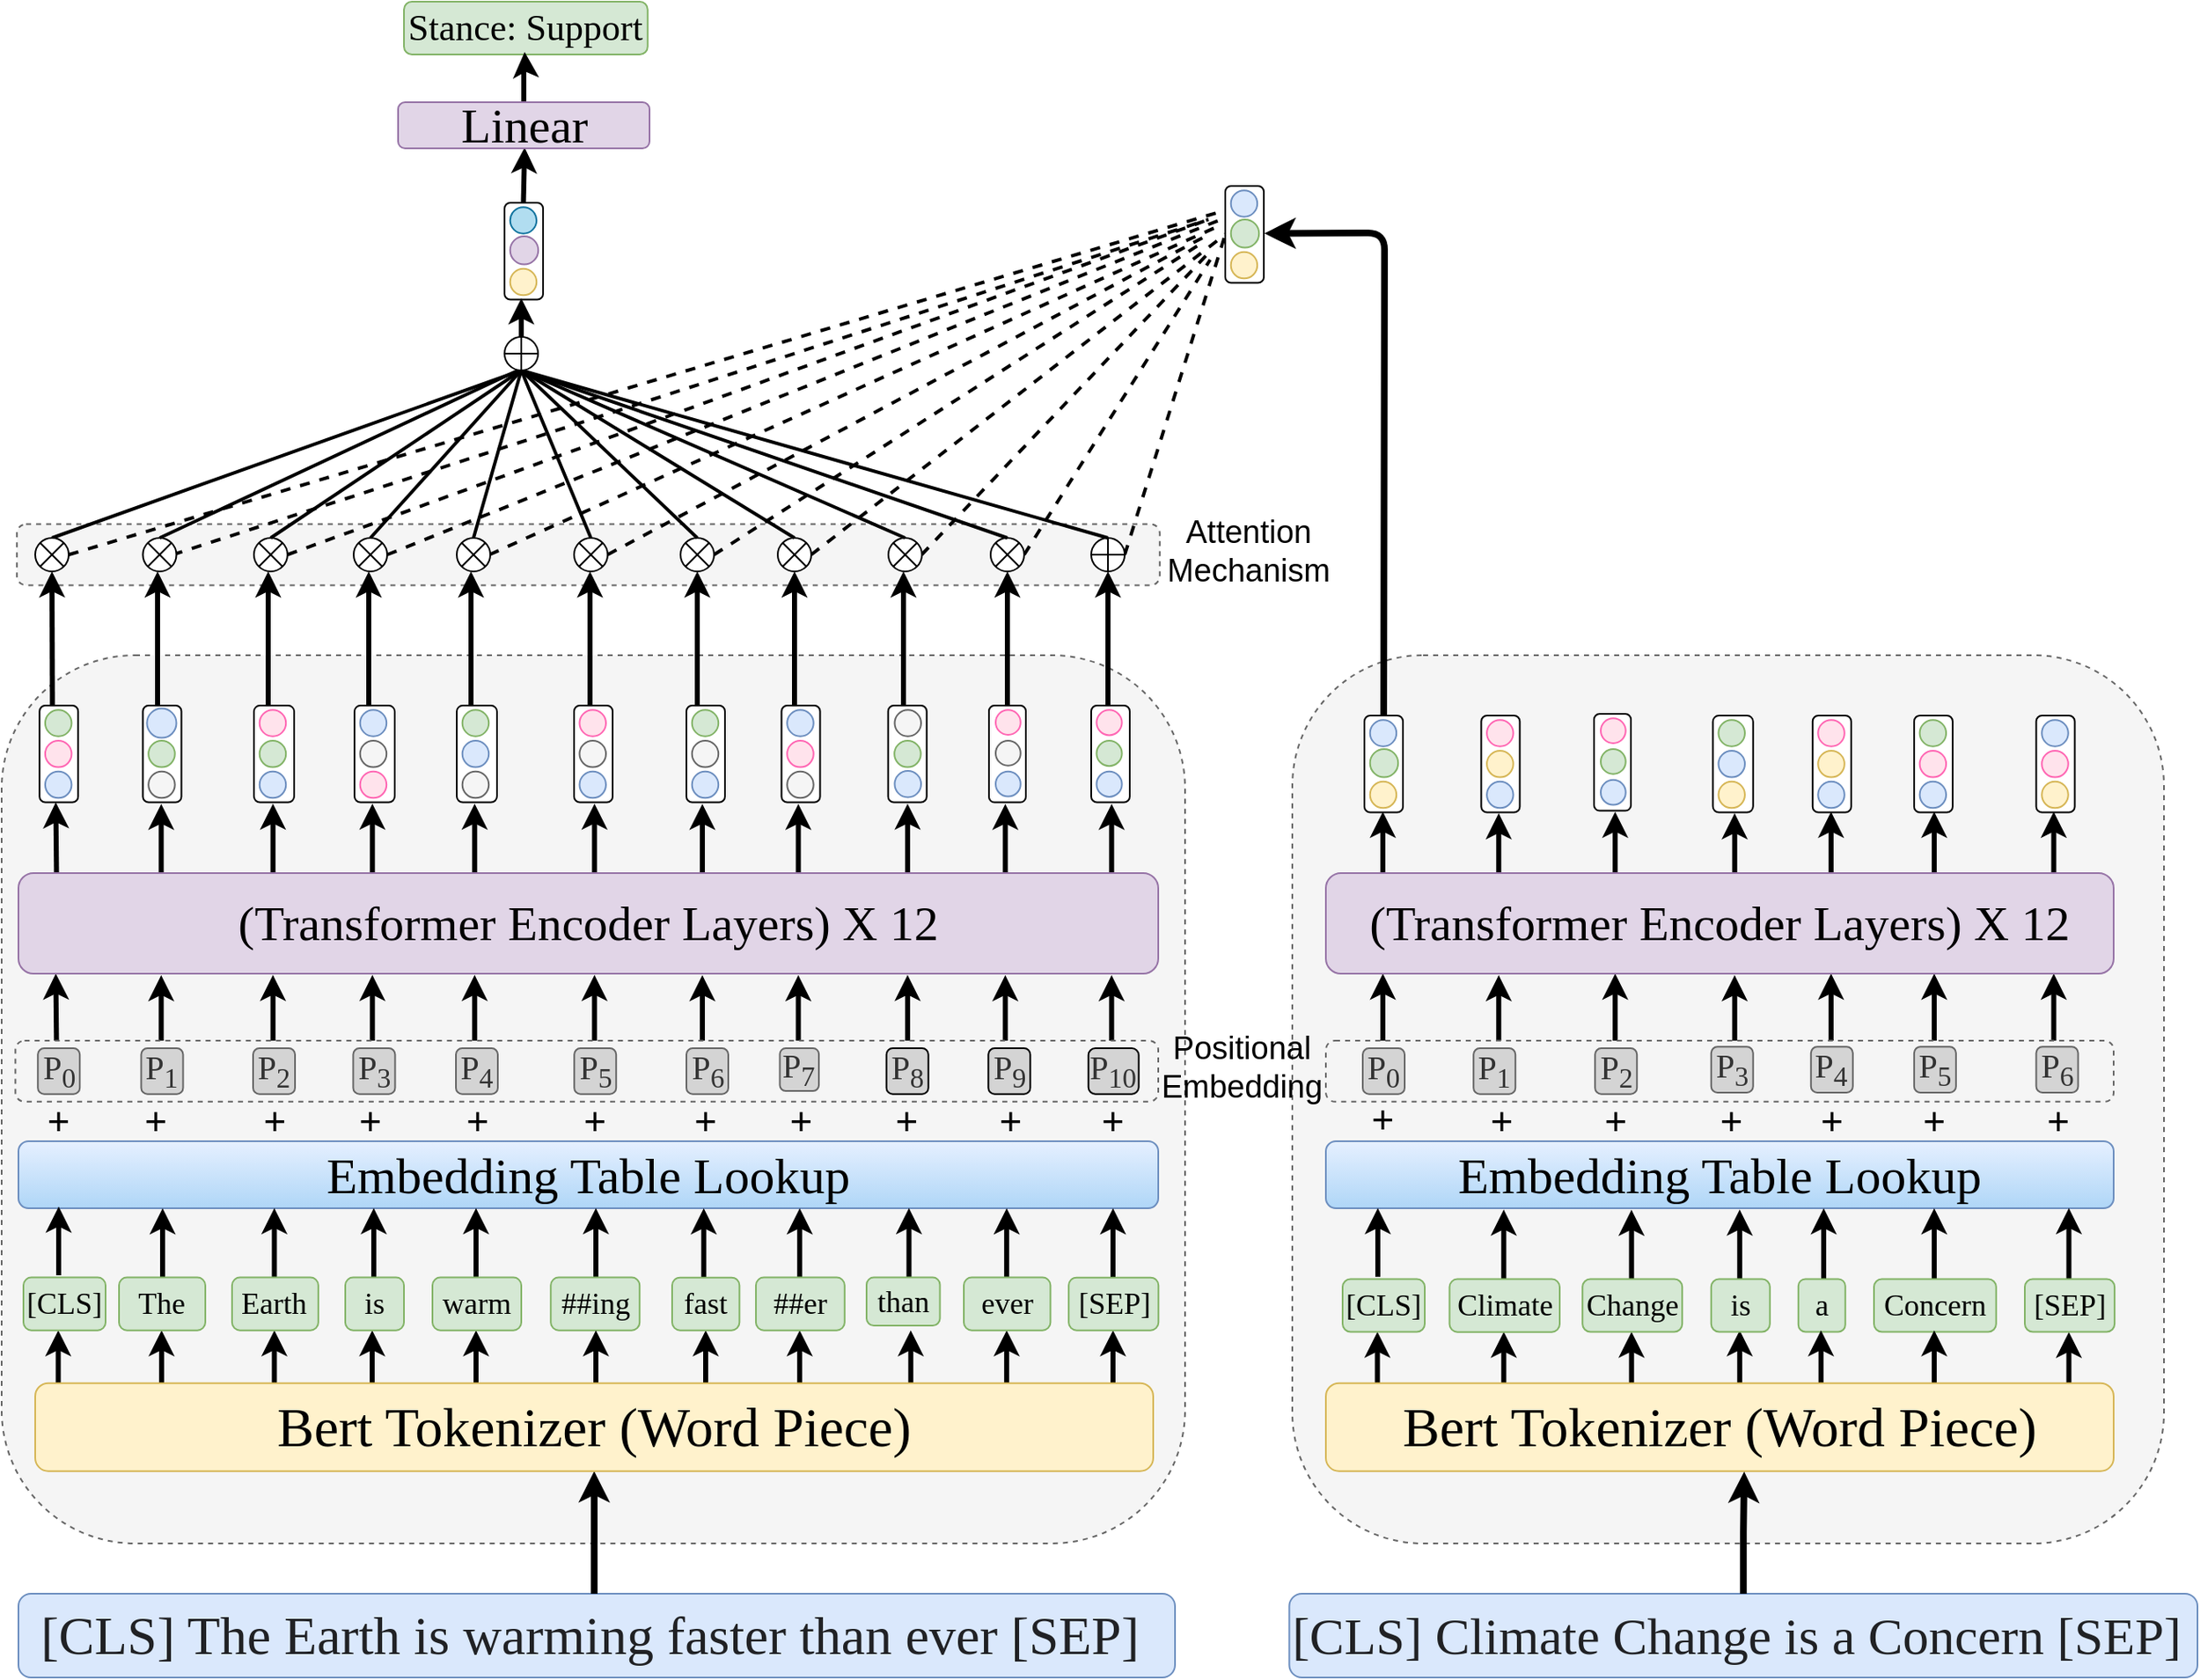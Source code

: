 <mxfile version="14.6.7" type="device"><diagram id="jkX1DswWl45TZI-s9BFj" name="Page-1"><mxGraphModel dx="1963" dy="1701" grid="1" gridSize="10" guides="1" tooltips="1" connect="1" arrows="1" fold="1" page="1" pageScale="1" pageWidth="850" pageHeight="1100" math="0" shadow="0"><root><mxCell id="0"/><mxCell id="1" parent="0"/><mxCell id="Cw8juL10tX9IwOWO1yjb-294" value="" style="rounded=1;whiteSpace=wrap;html=1;strokeWidth=1;dashed=1;fillColor=#f5f5f5;strokeColor=#666666;fontColor=#333333;" vertex="1" parent="1"><mxGeometry x="-590.91" y="-738.21" width="681.81" height="36.42" as="geometry"/></mxCell><mxCell id="MdhPjPjLXiflIJWkKL2D-157" value="" style="rounded=1;whiteSpace=wrap;html=1;dashed=1;strokeColor=#666666;fontColor=#333333;fillColor=#F5F5F5;" parent="1" vertex="1"><mxGeometry x="-600" y="-660" width="706" height="530" as="geometry"/></mxCell><mxCell id="MdhPjPjLXiflIJWkKL2D-158" value="&lt;span style=&quot;color: rgb(32 , 33 , 36) ; text-align: left&quot;&gt;&lt;font style=&quot;font-size: 32px&quot; face=&quot;Times New Roman&quot;&gt;[CLS] The Earth is warming faster than ever [SEP]&amp;nbsp;&lt;/font&gt;&lt;br&gt;&lt;/span&gt;" style="rounded=1;whiteSpace=wrap;html=1;fillColor=#dae8fc;strokeColor=#6c8ebf;" parent="1" vertex="1"><mxGeometry x="-590" y="-100" width="690" height="50" as="geometry"/></mxCell><mxCell id="MdhPjPjLXiflIJWkKL2D-159" value="" style="endArrow=classic;html=1;strokeWidth=3;" parent="1" edge="1"><mxGeometry x="-647.12" y="-714.141" width="66.935" height="52.525" as="geometry"><mxPoint x="-566.249" y="-204.646" as="sourcePoint"/><mxPoint x="-566.249" y="-257.172" as="targetPoint"/></mxGeometry></mxCell><mxCell id="MdhPjPjLXiflIJWkKL2D-160" value="" style="endArrow=classic;html=1;strokeWidth=3;" parent="1" edge="1"><mxGeometry x="-669.81" y="-714.141" width="66.935" height="52.525" as="geometry"><mxPoint x="-504.6" y="-204.646" as="sourcePoint"/><mxPoint x="-504.6" y="-257.172" as="targetPoint"/></mxGeometry></mxCell><mxCell id="MdhPjPjLXiflIJWkKL2D-161" value="&lt;font style=&quot;font-size: 30px&quot; face=&quot;Times New Roman&quot;&gt;Embedding Table Lookup&lt;/font&gt;" style="rounded=1;whiteSpace=wrap;html=1;strokeColor=#6c8ebf;fillColor=#E6F0FF;gradientColor=#AFD6F7;" parent="1" vertex="1"><mxGeometry x="-590" y="-370" width="680" height="40" as="geometry"/></mxCell><mxCell id="MdhPjPjLXiflIJWkKL2D-162" value="" style="endArrow=classic;html=1;strokeWidth=3;" parent="1" edge="1"><mxGeometry x="-647.01" y="-714.141" width="66.935" height="52.525" as="geometry"><mxPoint x="-566" y="-290" as="sourcePoint"/><mxPoint x="-566" y="-331" as="targetPoint"/></mxGeometry></mxCell><mxCell id="MdhPjPjLXiflIJWkKL2D-163" value="&lt;font style=&quot;font-size: 18px&quot; face=&quot;Times New Roman&quot;&gt;[CLS]&lt;/font&gt;" style="rounded=1;whiteSpace=wrap;html=1;fillColor=#d5e8d4;strokeColor=#82b366;" parent="1" vertex="1"><mxGeometry x="-587" y="-288.69" width="49" height="31.52" as="geometry"/></mxCell><mxCell id="MdhPjPjLXiflIJWkKL2D-164" value="" style="endArrow=classic;html=1;strokeWidth=3;" parent="1" edge="1"><mxGeometry x="-669.71" y="-714.141" width="66.935" height="52.525" as="geometry"><mxPoint x="-504" y="-267.677" as="sourcePoint"/><mxPoint x="-504" y="-330" as="targetPoint"/></mxGeometry></mxCell><mxCell id="MdhPjPjLXiflIJWkKL2D-165" value="&lt;font style=&quot;font-size: 18px&quot; face=&quot;Times New Roman&quot;&gt;The&lt;/font&gt;" style="rounded=1;whiteSpace=wrap;html=1;fillColor=#d5e8d4;strokeColor=#82b366;" parent="1" vertex="1"><mxGeometry x="-530" y="-288.69" width="51.48" height="31.52" as="geometry"/></mxCell><mxCell id="MdhPjPjLXiflIJWkKL2D-166" style="edgeStyle=orthogonalEdgeStyle;rounded=0;orthogonalLoop=1;jettySize=auto;html=1;entryX=0.5;entryY=1;entryDx=0;entryDy=0;strokeWidth=4;" parent="1" source="MdhPjPjLXiflIJWkKL2D-158" target="MdhPjPjLXiflIJWkKL2D-197" edge="1"><mxGeometry relative="1" as="geometry"><Array as="points"><mxPoint x="-246" y="-150"/></Array></mxGeometry></mxCell><mxCell id="MdhPjPjLXiflIJWkKL2D-169" value="" style="group" parent="1" vertex="1" connectable="0"><mxGeometry x="-199.996" y="-330.11" width="290.127" height="125.464" as="geometry"/></mxCell><mxCell id="MdhPjPjLXiflIJWkKL2D-170" value="" style="endArrow=classic;html=1;strokeWidth=3;" parent="MdhPjPjLXiflIJWkKL2D-169" edge="1"><mxGeometry x="-234.194" y="-384.031" width="66.935" height="52.525" as="geometry"><mxPoint x="20.0" y="125.464" as="sourcePoint"/><mxPoint x="20.0" y="72.938" as="targetPoint"/></mxGeometry></mxCell><mxCell id="MdhPjPjLXiflIJWkKL2D-171" value="" style="endArrow=classic;html=1;strokeWidth=3;" parent="MdhPjPjLXiflIJWkKL2D-169" edge="1"><mxGeometry x="-247.754" y="-384.031" width="66.935" height="52.525" as="geometry"><mxPoint x="76.093" y="125.464" as="sourcePoint"/><mxPoint x="76.093" y="72.938" as="targetPoint"/></mxGeometry></mxCell><mxCell id="MdhPjPjLXiflIJWkKL2D-172" value="" style="endArrow=classic;html=1;strokeWidth=3;" parent="MdhPjPjLXiflIJWkKL2D-169" edge="1"><mxGeometry x="-252.564" y="-384.031" width="66.935" height="52.525" as="geometry"><mxPoint x="142.355" y="125.464" as="sourcePoint"/><mxPoint x="142.355" y="72.938" as="targetPoint"/></mxGeometry></mxCell><mxCell id="MdhPjPjLXiflIJWkKL2D-173" value="" style="endArrow=classic;html=1;strokeWidth=3;" parent="MdhPjPjLXiflIJWkKL2D-169" edge="1"><mxGeometry x="-259.274" y="-384.031" width="66.935" height="52.525" as="geometry"><mxPoint x="199.569" y="125.464" as="sourcePoint"/><mxPoint x="199.569" y="72.938" as="targetPoint"/></mxGeometry></mxCell><mxCell id="MdhPjPjLXiflIJWkKL2D-174" value="" style="endArrow=classic;html=1;strokeWidth=3;" parent="MdhPjPjLXiflIJWkKL2D-169" edge="1"><mxGeometry x="-258.754" y="-384.031" width="66.935" height="52.525" as="geometry"><mxPoint x="263.008" y="125.464" as="sourcePoint"/><mxPoint x="263.008" y="72.938" as="targetPoint"/></mxGeometry></mxCell><mxCell id="MdhPjPjLXiflIJWkKL2D-175" value="" style="endArrow=classic;html=1;strokeWidth=3;" parent="MdhPjPjLXiflIJWkKL2D-169" edge="1"><mxGeometry x="-235.354" y="-384.031" width="66.935" height="52.525" as="geometry"><mxPoint x="18.84" y="56.11" as="sourcePoint"/><mxPoint x="18.84" y="0.11" as="targetPoint"/></mxGeometry></mxCell><mxCell id="MdhPjPjLXiflIJWkKL2D-176" value="" style="endArrow=classic;html=1;strokeWidth=3;" parent="MdhPjPjLXiflIJWkKL2D-169" edge="1"><mxGeometry x="-247.644" y="-384.031" width="66.935" height="52.525" as="geometry"><mxPoint x="76.096" y="62.433" as="sourcePoint"/><mxPoint x="76.096" y="0.11" as="targetPoint"/></mxGeometry></mxCell><mxCell id="MdhPjPjLXiflIJWkKL2D-177" value="" style="endArrow=classic;html=1;strokeWidth=3;" parent="MdhPjPjLXiflIJWkKL2D-169" edge="1"><mxGeometry x="-253.534" y="-384.141" width="66.935" height="52.525" as="geometry"><mxPoint x="141.278" y="62.323" as="sourcePoint"/><mxPoint x="141.278" as="targetPoint"/></mxGeometry></mxCell><mxCell id="MdhPjPjLXiflIJWkKL2D-178" value="" style="endArrow=classic;html=1;strokeWidth=3;" parent="MdhPjPjLXiflIJWkKL2D-169" edge="1"><mxGeometry x="-259.164" y="-384.031" width="66.935" height="52.525" as="geometry"><mxPoint x="199.571" y="62.433" as="sourcePoint"/><mxPoint x="199.571" y="0.11" as="targetPoint"/></mxGeometry></mxCell><mxCell id="MdhPjPjLXiflIJWkKL2D-179" value="" style="endArrow=classic;html=1;strokeWidth=3;" parent="MdhPjPjLXiflIJWkKL2D-169" edge="1"><mxGeometry x="-258.654" y="-384.031" width="66.935" height="52.525" as="geometry"><mxPoint x="263.001" y="62.433" as="sourcePoint"/><mxPoint x="263.001" y="0.11" as="targetPoint"/></mxGeometry></mxCell><mxCell id="MdhPjPjLXiflIJWkKL2D-180" value="&lt;font style=&quot;font-size: 18px&quot; face=&quot;Times New Roman&quot;&gt;##er&lt;/font&gt;" style="rounded=1;whiteSpace=wrap;html=1;fillColor=#d5e8d4;strokeColor=#82b366;" parent="MdhPjPjLXiflIJWkKL2D-169" vertex="1"><mxGeometry x="49.976" y="41.42" width="52.92" height="31.52" as="geometry"/></mxCell><mxCell id="MdhPjPjLXiflIJWkKL2D-181" value="&lt;font style=&quot;font-size: 18px&quot; face=&quot;Times New Roman&quot;&gt;than&lt;/font&gt;" style="rounded=1;whiteSpace=wrap;html=1;fillColor=#d5e8d4;strokeColor=#82b366;" parent="MdhPjPjLXiflIJWkKL2D-169" vertex="1"><mxGeometry x="115.996" y="41.42" width="43.76" height="28.69" as="geometry"/></mxCell><mxCell id="MdhPjPjLXiflIJWkKL2D-182" value="&lt;font style=&quot;font-size: 18px&quot; face=&quot;Times New Roman&quot;&gt;fast&lt;/font&gt;" style="rounded=1;whiteSpace=wrap;html=1;fillColor=#d5e8d4;strokeColor=#82b366;" parent="MdhPjPjLXiflIJWkKL2D-169" vertex="1"><mxGeometry y="41.423" width="40.161" height="31.515" as="geometry"/></mxCell><mxCell id="MdhPjPjLXiflIJWkKL2D-183" value="&lt;font style=&quot;font-size: 18px&quot; face=&quot;Times New Roman&quot;&gt;ever&lt;/font&gt;" style="rounded=1;whiteSpace=wrap;html=1;fillColor=#d5e8d4;strokeColor=#82b366;" parent="MdhPjPjLXiflIJWkKL2D-169" vertex="1"><mxGeometry x="173.996" y="41.42" width="51.69" height="31.52" as="geometry"/></mxCell><mxCell id="MdhPjPjLXiflIJWkKL2D-184" value="&lt;font style=&quot;font-size: 18px&quot; face=&quot;Times New Roman&quot;&gt;[SEP]&lt;/font&gt;" style="rounded=1;whiteSpace=wrap;html=1;fillColor=#d5e8d4;strokeColor=#82b366;" parent="MdhPjPjLXiflIJWkKL2D-169" vertex="1"><mxGeometry x="236.578" y="41.423" width="53.548" height="31.515" as="geometry"/></mxCell><mxCell id="MdhPjPjLXiflIJWkKL2D-185" value="" style="endArrow=classic;html=1;strokeWidth=3;" parent="1" edge="1"><mxGeometry x="-603.03" y="-714.251" width="66.935" height="52.525" as="geometry"><mxPoint x="-437.32" y="-267.787" as="sourcePoint"/><mxPoint x="-437.32" y="-330.11" as="targetPoint"/></mxGeometry></mxCell><mxCell id="MdhPjPjLXiflIJWkKL2D-186" value="" style="endArrow=classic;html=1;strokeWidth=3;" parent="1" edge="1"><mxGeometry x="-543.72" y="-714.251" width="66.935" height="52.525" as="geometry"><mxPoint x="-378.01" y="-267.787" as="sourcePoint"/><mxPoint x="-378.01" y="-330.11" as="targetPoint"/></mxGeometry></mxCell><mxCell id="MdhPjPjLXiflIJWkKL2D-187" value="" style="endArrow=classic;html=1;strokeWidth=3;" parent="1" edge="1"><mxGeometry x="-482.71" y="-714.251" width="66.935" height="52.525" as="geometry"><mxPoint x="-317.0" y="-267.787" as="sourcePoint"/><mxPoint x="-317.0" y="-330.11" as="targetPoint"/></mxGeometry></mxCell><mxCell id="MdhPjPjLXiflIJWkKL2D-188" value="" style="endArrow=classic;html=1;strokeWidth=3;" parent="1" edge="1"><mxGeometry x="-411.21" y="-714.251" width="66.935" height="52.525" as="geometry"><mxPoint x="-245.5" y="-267.787" as="sourcePoint"/><mxPoint x="-245.5" y="-330.11" as="targetPoint"/></mxGeometry></mxCell><mxCell id="MdhPjPjLXiflIJWkKL2D-189" value="" style="endArrow=classic;html=1;strokeWidth=3;" parent="1" edge="1"><mxGeometry x="-603.03" y="-641.311" width="66.935" height="52.525" as="geometry"><mxPoint x="-437.32" y="-194.847" as="sourcePoint"/><mxPoint x="-437.32" y="-257.17" as="targetPoint"/></mxGeometry></mxCell><mxCell id="MdhPjPjLXiflIJWkKL2D-190" value="" style="endArrow=classic;html=1;strokeWidth=3;" parent="1" edge="1"><mxGeometry x="-544.65" y="-641.311" width="66.935" height="52.525" as="geometry"><mxPoint x="-378.94" y="-194.847" as="sourcePoint"/><mxPoint x="-378.94" y="-257.17" as="targetPoint"/></mxGeometry></mxCell><mxCell id="MdhPjPjLXiflIJWkKL2D-191" value="" style="endArrow=classic;html=1;strokeWidth=3;" parent="1" edge="1"><mxGeometry x="-482.71" y="-641.311" width="66.935" height="52.525" as="geometry"><mxPoint x="-317.0" y="-194.847" as="sourcePoint"/><mxPoint x="-317.0" y="-257.17" as="targetPoint"/></mxGeometry></mxCell><mxCell id="MdhPjPjLXiflIJWkKL2D-192" value="&lt;font style=&quot;font-size: 18px&quot; face=&quot;Times New Roman&quot;&gt;Earth&lt;/font&gt;" style="rounded=1;whiteSpace=wrap;html=1;fillColor=#d5e8d4;strokeColor=#82b366;" parent="1" vertex="1"><mxGeometry x="-462.56" y="-288.69" width="51.48" height="31.52" as="geometry"/></mxCell><mxCell id="MdhPjPjLXiflIJWkKL2D-193" value="&lt;font style=&quot;font-size: 18px&quot; face=&quot;Times New Roman&quot;&gt;is&lt;/font&gt;" style="rounded=1;whiteSpace=wrap;html=1;fillColor=#d5e8d4;strokeColor=#82b366;" parent="1" vertex="1"><mxGeometry x="-395.02" y="-288.69" width="35.02" height="31.52" as="geometry"/></mxCell><mxCell id="MdhPjPjLXiflIJWkKL2D-194" value="&lt;font style=&quot;font-size: 18px&quot; face=&quot;Times New Roman&quot;&gt;warm&lt;/font&gt;" style="rounded=1;whiteSpace=wrap;html=1;fillColor=#d5e8d4;strokeColor=#82b366;" parent="1" vertex="1"><mxGeometry x="-343" y="-288.69" width="53" height="31.52" as="geometry"/></mxCell><mxCell id="MdhPjPjLXiflIJWkKL2D-195" value="&lt;font style=&quot;font-size: 18px&quot; face=&quot;Times New Roman&quot;&gt;##ing&lt;/font&gt;" style="rounded=1;whiteSpace=wrap;html=1;fillColor=#d5e8d4;strokeColor=#82b366;" parent="1" vertex="1"><mxGeometry x="-272.4" y="-288.69" width="53" height="31.52" as="geometry"/></mxCell><mxCell id="MdhPjPjLXiflIJWkKL2D-196" value="" style="endArrow=classic;html=1;strokeWidth=3;" parent="1" edge="1"><mxGeometry x="-411.21" y="-641.311" width="66.935" height="52.525" as="geometry"><mxPoint x="-245.5" y="-194.847" as="sourcePoint"/><mxPoint x="-245.5" y="-257.17" as="targetPoint"/></mxGeometry></mxCell><mxCell id="MdhPjPjLXiflIJWkKL2D-197" value="&lt;font style=&quot;font-size: 33px&quot; face=&quot;Times New Roman&quot;&gt;Bert Tokenizer (Word Piece)&lt;/font&gt;" style="rounded=1;whiteSpace=wrap;html=1;fillColor=#fff2cc;strokeColor=#d6b656;" parent="1" vertex="1"><mxGeometry x="-580" y="-225.66" width="667" height="52.53" as="geometry"/></mxCell><mxCell id="MdhPjPjLXiflIJWkKL2D-198" value="&lt;font style=&quot;font-size: 23px&quot;&gt;+&lt;/font&gt;" style="text;html=1;strokeColor=none;fillColor=none;align=center;verticalAlign=middle;whiteSpace=wrap;rounded=0;dashed=1;" parent="1" vertex="1"><mxGeometry x="-528" y="-391" width="40" height="18.21" as="geometry"/></mxCell><mxCell id="MdhPjPjLXiflIJWkKL2D-199" value="&lt;font style=&quot;font-size: 23px&quot;&gt;+&lt;/font&gt;" style="text;html=1;strokeColor=none;fillColor=none;align=center;verticalAlign=middle;whiteSpace=wrap;rounded=0;dashed=1;" parent="1" vertex="1"><mxGeometry x="-585.9" y="-391" width="40" height="18.21" as="geometry"/></mxCell><mxCell id="MdhPjPjLXiflIJWkKL2D-200" value="&lt;font style=&quot;font-size: 23px&quot;&gt;+&lt;/font&gt;" style="text;html=1;strokeColor=none;fillColor=none;align=center;verticalAlign=middle;whiteSpace=wrap;rounded=0;dashed=1;" parent="1" vertex="1"><mxGeometry x="-457.5" y="-391" width="40" height="18.21" as="geometry"/></mxCell><mxCell id="MdhPjPjLXiflIJWkKL2D-201" value="&lt;font style=&quot;font-size: 23px&quot;&gt;+&lt;/font&gt;" style="text;html=1;strokeColor=none;fillColor=none;align=center;verticalAlign=middle;whiteSpace=wrap;rounded=0;dashed=1;" parent="1" vertex="1"><mxGeometry x="-400" y="-391" width="40" height="18.21" as="geometry"/></mxCell><mxCell id="MdhPjPjLXiflIJWkKL2D-202" value="&lt;font style=&quot;font-size: 23px&quot;&gt;+&lt;/font&gt;" style="text;html=1;strokeColor=none;fillColor=none;align=center;verticalAlign=middle;whiteSpace=wrap;rounded=0;dashed=1;" parent="1" vertex="1"><mxGeometry x="-336.5" y="-391" width="40" height="18.21" as="geometry"/></mxCell><mxCell id="MdhPjPjLXiflIJWkKL2D-203" value="&lt;font style=&quot;font-size: 23px&quot;&gt;+&lt;/font&gt;" style="text;html=1;strokeColor=none;fillColor=none;align=center;verticalAlign=middle;whiteSpace=wrap;rounded=0;dashed=1;" parent="1" vertex="1"><mxGeometry x="-265.9" y="-391" width="40" height="18.21" as="geometry"/></mxCell><mxCell id="MdhPjPjLXiflIJWkKL2D-204" value="" style="endArrow=classic;html=1;strokeWidth=3;entryX=0.036;entryY=0.98;entryDx=0;entryDy=0;entryPerimeter=0;" parent="1" edge="1"><mxGeometry x="-647.83" y="-853.231" width="66.935" height="52.525" as="geometry"><mxPoint x="-567.066" y="-406.767" as="sourcePoint"/><mxPoint x="-567.725" y="-469.998" as="targetPoint"/></mxGeometry></mxCell><mxCell id="MdhPjPjLXiflIJWkKL2D-205" value="" style="endArrow=classic;html=1;strokeWidth=3;" parent="1" edge="1"><mxGeometry x="-670.53" y="-853.231" width="66.935" height="52.525" as="geometry"><mxPoint x="-504.82" y="-406.767" as="sourcePoint"/><mxPoint x="-504.82" y="-469.09" as="targetPoint"/></mxGeometry></mxCell><mxCell id="MdhPjPjLXiflIJWkKL2D-206" value="" style="endArrow=classic;html=1;strokeWidth=3;" parent="1" edge="1"><mxGeometry x="-236.174" y="-523.121" width="66.935" height="52.525" as="geometry"><mxPoint x="-181.976" y="-413.09" as="sourcePoint"/><mxPoint x="-181.976" y="-469.09" as="targetPoint"/></mxGeometry></mxCell><mxCell id="MdhPjPjLXiflIJWkKL2D-207" value="" style="endArrow=classic;html=1;strokeWidth=3;" parent="1" edge="1"><mxGeometry x="-248.464" y="-523.121" width="66.935" height="52.525" as="geometry"><mxPoint x="-124.72" y="-406.767" as="sourcePoint"/><mxPoint x="-124.72" y="-469.09" as="targetPoint"/></mxGeometry></mxCell><mxCell id="MdhPjPjLXiflIJWkKL2D-208" value="" style="endArrow=classic;html=1;strokeWidth=3;" parent="1" edge="1"><mxGeometry x="-254.354" y="-523.231" width="66.935" height="52.525" as="geometry"><mxPoint x="-59.538" y="-406.877" as="sourcePoint"/><mxPoint x="-59.538" y="-469.2" as="targetPoint"/></mxGeometry></mxCell><mxCell id="MdhPjPjLXiflIJWkKL2D-209" value="" style="endArrow=classic;html=1;strokeWidth=3;" parent="1" edge="1"><mxGeometry x="-259.984" y="-523.121" width="66.935" height="52.525" as="geometry"><mxPoint x="-1.244" y="-406.767" as="sourcePoint"/><mxPoint x="-1.244" y="-469.09" as="targetPoint"/></mxGeometry></mxCell><mxCell id="MdhPjPjLXiflIJWkKL2D-210" value="" style="endArrow=classic;html=1;strokeWidth=3;" parent="1" edge="1"><mxGeometry x="-259.474" y="-523.121" width="66.935" height="52.525" as="geometry"><mxPoint x="62.185" y="-406.767" as="sourcePoint"/><mxPoint x="62.185" y="-469.09" as="targetPoint"/></mxGeometry></mxCell><mxCell id="MdhPjPjLXiflIJWkKL2D-211" value="" style="endArrow=classic;html=1;strokeWidth=3;" parent="1" edge="1"><mxGeometry x="-603.85" y="-853.341" width="66.935" height="52.525" as="geometry"><mxPoint x="-438.14" y="-406.877" as="sourcePoint"/><mxPoint x="-438.14" y="-469.2" as="targetPoint"/></mxGeometry></mxCell><mxCell id="MdhPjPjLXiflIJWkKL2D-212" value="" style="endArrow=classic;html=1;strokeWidth=3;" parent="1" edge="1"><mxGeometry x="-544.54" y="-853.341" width="66.935" height="52.525" as="geometry"><mxPoint x="-378.83" y="-406.877" as="sourcePoint"/><mxPoint x="-378.83" y="-469.2" as="targetPoint"/></mxGeometry></mxCell><mxCell id="MdhPjPjLXiflIJWkKL2D-213" value="" style="endArrow=classic;html=1;strokeWidth=3;" parent="1" edge="1"><mxGeometry x="-483.53" y="-853.341" width="66.935" height="52.525" as="geometry"><mxPoint x="-317.82" y="-406.877" as="sourcePoint"/><mxPoint x="-317.82" y="-469.2" as="targetPoint"/></mxGeometry></mxCell><mxCell id="MdhPjPjLXiflIJWkKL2D-214" value="" style="endArrow=classic;html=1;strokeWidth=3;" parent="1" edge="1"><mxGeometry x="-412.03" y="-853.341" width="66.935" height="52.525" as="geometry"><mxPoint x="-246.32" y="-406.877" as="sourcePoint"/><mxPoint x="-246.32" y="-469.2" as="targetPoint"/></mxGeometry></mxCell><mxCell id="MdhPjPjLXiflIJWkKL2D-215" value="&lt;font style=&quot;font-size: 23px&quot;&gt;+&lt;/font&gt;" style="text;html=1;strokeColor=none;fillColor=none;align=center;verticalAlign=middle;whiteSpace=wrap;rounded=0;dashed=1;" parent="1" vertex="1"><mxGeometry x="-200.0" y="-391" width="40" height="18.21" as="geometry"/></mxCell><mxCell id="MdhPjPjLXiflIJWkKL2D-216" value="&lt;font style=&quot;font-size: 23px&quot;&gt;+&lt;/font&gt;" style="text;html=1;strokeColor=none;fillColor=none;align=center;verticalAlign=middle;whiteSpace=wrap;rounded=0;dashed=1;" parent="1" vertex="1"><mxGeometry x="-143.25" y="-391" width="40" height="18.21" as="geometry"/></mxCell><mxCell id="MdhPjPjLXiflIJWkKL2D-217" value="&lt;font style=&quot;font-size: 23px&quot;&gt;+&lt;/font&gt;" style="text;html=1;strokeColor=none;fillColor=none;align=center;verticalAlign=middle;whiteSpace=wrap;rounded=0;dashed=1;" parent="1" vertex="1"><mxGeometry x="-79.65" y="-391" width="40" height="18.21" as="geometry"/></mxCell><mxCell id="MdhPjPjLXiflIJWkKL2D-218" value="&lt;font style=&quot;font-size: 23px&quot;&gt;+&lt;/font&gt;" style="text;html=1;strokeColor=none;fillColor=none;align=center;verticalAlign=middle;whiteSpace=wrap;rounded=0;dashed=1;" parent="1" vertex="1"><mxGeometry x="-18.24" y="-391" width="40" height="18.21" as="geometry"/></mxCell><mxCell id="MdhPjPjLXiflIJWkKL2D-219" value="&lt;font style=&quot;font-size: 23px&quot;&gt;+&lt;/font&gt;" style="text;html=1;strokeColor=none;fillColor=none;align=center;verticalAlign=middle;whiteSpace=wrap;rounded=0;dashed=1;" parent="1" vertex="1"><mxGeometry x="43.34" y="-391" width="40" height="18.21" as="geometry"/></mxCell><mxCell id="MdhPjPjLXiflIJWkKL2D-220" value="" style="group" parent="1" vertex="1" connectable="0"><mxGeometry x="-591.81" y="-430" width="681.81" height="36.42" as="geometry"/></mxCell><mxCell id="MdhPjPjLXiflIJWkKL2D-221" value="" style="rounded=1;whiteSpace=wrap;html=1;strokeWidth=1;dashed=1;fillColor=#f5f5f5;strokeColor=#666666;fontColor=#333333;" parent="MdhPjPjLXiflIJWkKL2D-220" vertex="1"><mxGeometry width="681.81" height="36.42" as="geometry"/></mxCell><mxCell id="MdhPjPjLXiflIJWkKL2D-222" value="&lt;font style=&quot;font-size: 20px&quot;&gt;&lt;span style=&quot;font-family: &amp;#34;times new roman&amp;#34;&quot;&gt;P&lt;/span&gt;&lt;sub style=&quot;font-family: &amp;#34;times new roman&amp;#34;&quot;&gt;1&lt;/sub&gt;&lt;/font&gt;" style="rounded=1;whiteSpace=wrap;html=1;strokeWidth=1;strokeColor=#666666;fontColor=#333333;fillColor=#D4D4D4;" parent="MdhPjPjLXiflIJWkKL2D-220" vertex="1"><mxGeometry x="75.05" y="4.555" width="25" height="27.315" as="geometry"/></mxCell><mxCell id="MdhPjPjLXiflIJWkKL2D-223" value="&lt;span style=&quot;font-size: 20px&quot;&gt;&lt;font face=&quot;Times New Roman&quot; style=&quot;font-size: 20px&quot;&gt;P&lt;sub&gt;0&lt;/sub&gt;&lt;/font&gt;&lt;/span&gt;" style="rounded=1;whiteSpace=wrap;html=1;strokeWidth=1;strokeColor=#666666;fontColor=#333333;fillColor=#D4D4D4;" parent="MdhPjPjLXiflIJWkKL2D-220" vertex="1"><mxGeometry x="13.41" y="4.555" width="25" height="27.315" as="geometry"/></mxCell><mxCell id="MdhPjPjLXiflIJWkKL2D-224" value="&lt;font style=&quot;font-size: 20px&quot;&gt;&lt;span style=&quot;font-family: &amp;#34;times new roman&amp;#34;&quot;&gt;P&lt;/span&gt;&lt;sub style=&quot;font-family: &amp;#34;times new roman&amp;#34;&quot;&gt;2&lt;/sub&gt;&lt;/font&gt;" style="rounded=1;whiteSpace=wrap;html=1;strokeWidth=1;strokeColor=#666666;fontColor=#333333;fillColor=#D4D4D4;" parent="MdhPjPjLXiflIJWkKL2D-220" vertex="1"><mxGeometry x="141.81" y="4.555" width="25" height="27.315" as="geometry"/></mxCell><mxCell id="MdhPjPjLXiflIJWkKL2D-225" value="&lt;font style=&quot;font-size: 20px&quot;&gt;&lt;span style=&quot;font-family: &amp;#34;times new roman&amp;#34;&quot;&gt;P&lt;/span&gt;&lt;sub style=&quot;font-family: &amp;#34;times new roman&amp;#34;&quot;&gt;3&lt;/sub&gt;&lt;/font&gt;" style="rounded=1;whiteSpace=wrap;html=1;strokeWidth=1;strokeColor=#666666;fontColor=#333333;fillColor=#D4D4D4;" parent="MdhPjPjLXiflIJWkKL2D-220" vertex="1"><mxGeometry x="201.53" y="4.555" width="25" height="27.315" as="geometry"/></mxCell><mxCell id="MdhPjPjLXiflIJWkKL2D-226" value="&lt;font style=&quot;font-size: 20px&quot;&gt;&lt;span style=&quot;font-family: &amp;#34;times new roman&amp;#34;&quot;&gt;P&lt;/span&gt;&lt;sub style=&quot;font-family: &amp;#34;times new roman&amp;#34;&quot;&gt;4&lt;/sub&gt;&lt;/font&gt;" style="rounded=1;whiteSpace=wrap;html=1;strokeWidth=1;strokeColor=#666666;fontColor=#333333;fillColor=#D4D4D4;" parent="MdhPjPjLXiflIJWkKL2D-220" vertex="1"><mxGeometry x="262.81" y="4.555" width="25" height="27.315" as="geometry"/></mxCell><mxCell id="MdhPjPjLXiflIJWkKL2D-227" value="&lt;font style=&quot;font-size: 20px&quot;&gt;&lt;span style=&quot;font-family: &amp;#34;times new roman&amp;#34;&quot;&gt;P&lt;/span&gt;&lt;sub style=&quot;font-family: &amp;#34;times new roman&amp;#34;&quot;&gt;5&lt;/sub&gt;&lt;/font&gt;" style="rounded=1;whiteSpace=wrap;html=1;strokeWidth=1;strokeColor=#666666;fontColor=#333333;fillColor=#D4D4D4;" parent="MdhPjPjLXiflIJWkKL2D-220" vertex="1"><mxGeometry x="333.41" y="4.555" width="25" height="27.315" as="geometry"/></mxCell><mxCell id="MdhPjPjLXiflIJWkKL2D-228" value="&lt;font style=&quot;font-size: 20px&quot;&gt;&lt;span style=&quot;color: rgb(51 , 51 , 51) ; font-family: &amp;#34;times new roman&amp;#34;&quot;&gt;P&lt;/span&gt;&lt;sub style=&quot;color: rgb(51 , 51 , 51) ; font-family: &amp;#34;times new roman&amp;#34;&quot;&gt;8&lt;/sub&gt;&lt;/font&gt;" style="rounded=1;whiteSpace=wrap;html=1;strokeWidth=1;fillColor=#D4D4D4;" parent="MdhPjPjLXiflIJWkKL2D-220" vertex="1"><mxGeometry x="519.66" y="4.555" width="25" height="27.315" as="geometry"/></mxCell><mxCell id="MdhPjPjLXiflIJWkKL2D-229" value="&lt;font style=&quot;font-size: 20px&quot;&gt;&lt;span style=&quot;font-family: &amp;#34;times new roman&amp;#34;&quot;&gt;P&lt;/span&gt;&lt;sub style=&quot;font-family: &amp;#34;times new roman&amp;#34;&quot;&gt;6&lt;/sub&gt;&lt;/font&gt;" style="rounded=1;whiteSpace=wrap;html=1;strokeWidth=1;strokeColor=#666666;fontColor=#333333;fillColor=#D4D4D4;" parent="MdhPjPjLXiflIJWkKL2D-220" vertex="1"><mxGeometry x="400.31" y="4.555" width="25" height="27.315" as="geometry"/></mxCell><mxCell id="MdhPjPjLXiflIJWkKL2D-230" value="&lt;font style=&quot;font-size: 20px&quot;&gt;&lt;span style=&quot;color: rgb(51 , 51 , 51) ; font-family: &amp;#34;times new roman&amp;#34;&quot;&gt;P&lt;/span&gt;&lt;sub style=&quot;color: rgb(51 , 51 , 51) ; font-family: &amp;#34;times new roman&amp;#34;&quot;&gt;9&lt;/sub&gt;&lt;/font&gt;" style="rounded=1;whiteSpace=wrap;html=1;strokeWidth=1;fillColor=#D4D4D4;" parent="MdhPjPjLXiflIJWkKL2D-220" vertex="1"><mxGeometry x="580.47" y="4.555" width="25" height="27.315" as="geometry"/></mxCell><mxCell id="MdhPjPjLXiflIJWkKL2D-231" value="&lt;font style=&quot;font-size: 20px&quot;&gt;&lt;span style=&quot;color: rgb(51 , 51 , 51) ; font-family: &amp;#34;times new roman&amp;#34;&quot;&gt;P&lt;/span&gt;&lt;sub style=&quot;color: rgb(51 , 51 , 51) ; font-family: &amp;#34;times new roman&amp;#34;&quot;&gt;10&lt;/sub&gt;&lt;/font&gt;" style="rounded=1;whiteSpace=wrap;html=1;strokeWidth=1;fillColor=#D4D4D4;" parent="MdhPjPjLXiflIJWkKL2D-220" vertex="1"><mxGeometry x="640.15" y="4.555" width="30" height="27.31" as="geometry"/></mxCell><mxCell id="MdhPjPjLXiflIJWkKL2D-232" value="&lt;font style=&quot;font-size: 20px&quot;&gt;&lt;span style=&quot;font-family: &amp;#34;times new roman&amp;#34;&quot;&gt;P&lt;/span&gt;&lt;sub style=&quot;font-family: &amp;#34;times new roman&amp;#34;&quot;&gt;7&lt;/sub&gt;&lt;/font&gt;" style="rounded=1;whiteSpace=wrap;html=1;strokeWidth=1;strokeColor=#666666;fontColor=#333333;fillColor=#D4D4D4;" parent="MdhPjPjLXiflIJWkKL2D-220" vertex="1"><mxGeometry x="456.06" y="4.56" width="23.29" height="25.44" as="geometry"/></mxCell><mxCell id="MdhPjPjLXiflIJWkKL2D-233" value="" style="endArrow=classic;html=1;strokeWidth=3;entryX=0.036;entryY=0.98;entryDx=0;entryDy=0;entryPerimeter=0;" parent="1" edge="1"><mxGeometry x="-647.83" y="-955.451" width="66.935" height="52.525" as="geometry"><mxPoint x="-567.066" y="-508.987" as="sourcePoint"/><mxPoint x="-567.725" y="-572.218" as="targetPoint"/></mxGeometry></mxCell><mxCell id="MdhPjPjLXiflIJWkKL2D-234" value="" style="endArrow=classic;html=1;strokeWidth=3;" parent="1" edge="1"><mxGeometry x="-670.53" y="-955.451" width="66.935" height="52.525" as="geometry"><mxPoint x="-504.82" y="-508.987" as="sourcePoint"/><mxPoint x="-504.82" y="-571.31" as="targetPoint"/></mxGeometry></mxCell><mxCell id="MdhPjPjLXiflIJWkKL2D-235" value="" style="endArrow=classic;html=1;strokeWidth=3;" parent="1" edge="1"><mxGeometry x="-236.174" y="-625.341" width="66.935" height="52.525" as="geometry"><mxPoint x="-181.976" y="-515.31" as="sourcePoint"/><mxPoint x="-181.976" y="-571.31" as="targetPoint"/></mxGeometry></mxCell><mxCell id="MdhPjPjLXiflIJWkKL2D-236" value="" style="endArrow=classic;html=1;strokeWidth=3;" parent="1" edge="1"><mxGeometry x="-248.464" y="-625.341" width="66.935" height="52.525" as="geometry"><mxPoint x="-124.72" y="-508.987" as="sourcePoint"/><mxPoint x="-124.72" y="-571.31" as="targetPoint"/></mxGeometry></mxCell><mxCell id="MdhPjPjLXiflIJWkKL2D-237" value="" style="endArrow=classic;html=1;strokeWidth=3;" parent="1" edge="1"><mxGeometry x="-254.354" y="-625.451" width="66.935" height="52.525" as="geometry"><mxPoint x="-59.538" y="-509.097" as="sourcePoint"/><mxPoint x="-59.538" y="-571.42" as="targetPoint"/></mxGeometry></mxCell><mxCell id="MdhPjPjLXiflIJWkKL2D-238" value="" style="endArrow=classic;html=1;strokeWidth=3;" parent="1" edge="1"><mxGeometry x="-259.984" y="-625.341" width="66.935" height="52.525" as="geometry"><mxPoint x="-1.244" y="-508.987" as="sourcePoint"/><mxPoint x="-1.244" y="-571.31" as="targetPoint"/></mxGeometry></mxCell><mxCell id="MdhPjPjLXiflIJWkKL2D-239" value="" style="endArrow=classic;html=1;strokeWidth=3;" parent="1" edge="1"><mxGeometry x="-259.474" y="-625.341" width="66.935" height="52.525" as="geometry"><mxPoint x="62.185" y="-508.987" as="sourcePoint"/><mxPoint x="62.185" y="-571.31" as="targetPoint"/></mxGeometry></mxCell><mxCell id="MdhPjPjLXiflIJWkKL2D-240" value="" style="endArrow=classic;html=1;strokeWidth=3;" parent="1" edge="1"><mxGeometry x="-603.85" y="-955.561" width="66.935" height="52.525" as="geometry"><mxPoint x="-438.14" y="-509.097" as="sourcePoint"/><mxPoint x="-438.14" y="-571.42" as="targetPoint"/></mxGeometry></mxCell><mxCell id="MdhPjPjLXiflIJWkKL2D-241" value="" style="endArrow=classic;html=1;strokeWidth=3;" parent="1" edge="1"><mxGeometry x="-544.54" y="-955.561" width="66.935" height="52.525" as="geometry"><mxPoint x="-378.83" y="-509.097" as="sourcePoint"/><mxPoint x="-378.83" y="-571.42" as="targetPoint"/></mxGeometry></mxCell><mxCell id="MdhPjPjLXiflIJWkKL2D-242" value="" style="endArrow=classic;html=1;strokeWidth=3;" parent="1" edge="1"><mxGeometry x="-483.53" y="-955.561" width="66.935" height="52.525" as="geometry"><mxPoint x="-317.82" y="-509.097" as="sourcePoint"/><mxPoint x="-317.82" y="-571.42" as="targetPoint"/></mxGeometry></mxCell><mxCell id="MdhPjPjLXiflIJWkKL2D-243" value="" style="endArrow=classic;html=1;strokeWidth=3;" parent="1" edge="1"><mxGeometry x="-412.03" y="-955.561" width="66.935" height="52.525" as="geometry"><mxPoint x="-246.32" y="-509.097" as="sourcePoint"/><mxPoint x="-246.32" y="-571.42" as="targetPoint"/></mxGeometry></mxCell><mxCell id="MdhPjPjLXiflIJWkKL2D-244" value="&lt;font face=&quot;Times New Roman&quot; style=&quot;font-size: 29px&quot;&gt;(Transformer Encoder Layers) X 12&lt;/font&gt;" style="rounded=1;whiteSpace=wrap;html=1;fillColor=#e1d5e7;strokeColor=#9673a6;" parent="1" vertex="1"><mxGeometry x="-590" y="-530" width="680" height="60" as="geometry"/></mxCell><mxCell id="MdhPjPjLXiflIJWkKL2D-245" value="" style="group" parent="1" vertex="1" connectable="0"><mxGeometry x="-11" y="-629.995" width="23" height="57.778" as="geometry"/></mxCell><mxCell id="MdhPjPjLXiflIJWkKL2D-246" value="" style="rounded=1;whiteSpace=wrap;html=1;" parent="MdhPjPjLXiflIJWkKL2D-245" vertex="1"><mxGeometry width="22" height="57.778" as="geometry"/></mxCell><mxCell id="MdhPjPjLXiflIJWkKL2D-247" value="" style="ellipse;whiteSpace=wrap;html=1;aspect=fixed;fontColor=#ffffff;fillColor=#FFE3EC;strokeColor=#FF66B3;" parent="MdhPjPjLXiflIJWkKL2D-245" vertex="1"><mxGeometry x="4.006" y="2.626" width="14.868" height="14.868" as="geometry"/></mxCell><mxCell id="MdhPjPjLXiflIJWkKL2D-248" value="" style="ellipse;whiteSpace=wrap;html=1;aspect=fixed;strokeColor=#666666;fontColor=#333333;fillColor=#f5f5f5;" parent="MdhPjPjLXiflIJWkKL2D-245" vertex="1"><mxGeometry x="4.006" y="21.01" width="14.868" height="14.868" as="geometry"/></mxCell><mxCell id="MdhPjPjLXiflIJWkKL2D-249" value="" style="ellipse;whiteSpace=wrap;html=1;aspect=fixed;strokeColor=#6c8ebf;fillColor=#dae8fc;" parent="MdhPjPjLXiflIJWkKL2D-245" vertex="1"><mxGeometry x="4.006" y="39.394" width="14.868" height="14.868" as="geometry"/></mxCell><mxCell id="MdhPjPjLXiflIJWkKL2D-250" value="" style="group" parent="1" vertex="1" connectable="0"><mxGeometry x="-71.15" y="-629.995" width="23" height="57.778" as="geometry"/></mxCell><mxCell id="MdhPjPjLXiflIJWkKL2D-251" value="" style="rounded=1;whiteSpace=wrap;html=1;" parent="MdhPjPjLXiflIJWkKL2D-250" vertex="1"><mxGeometry width="23" height="57.778" as="geometry"/></mxCell><mxCell id="MdhPjPjLXiflIJWkKL2D-252" value="" style="ellipse;whiteSpace=wrap;html=1;aspect=fixed;strokeColor=#666666;fillColor=#f5f5f5;fontColor=#333333;" parent="MdhPjPjLXiflIJWkKL2D-250" vertex="1"><mxGeometry x="3.9" y="2.626" width="15.758" height="15.758" as="geometry"/></mxCell><mxCell id="MdhPjPjLXiflIJWkKL2D-253" value="" style="ellipse;whiteSpace=wrap;html=1;aspect=fixed;strokeColor=#82b366;fillColor=#d5e8d4;" parent="MdhPjPjLXiflIJWkKL2D-250" vertex="1"><mxGeometry x="3.74" y="21.01" width="15.758" height="15.758" as="geometry"/></mxCell><mxCell id="MdhPjPjLXiflIJWkKL2D-254" value="" style="ellipse;whiteSpace=wrap;html=1;aspect=fixed;strokeColor=#6c8ebf;fillColor=#dae8fc;" parent="MdhPjPjLXiflIJWkKL2D-250" vertex="1"><mxGeometry x="3.9" y="38.995" width="15.758" height="15.758" as="geometry"/></mxCell><mxCell id="MdhPjPjLXiflIJWkKL2D-255" value="" style="group" parent="1" vertex="1" connectable="0"><mxGeometry x="-134.747" y="-629.995" width="23" height="57.778" as="geometry"/></mxCell><mxCell id="MdhPjPjLXiflIJWkKL2D-256" value="" style="rounded=1;whiteSpace=wrap;html=1;" parent="MdhPjPjLXiflIJWkKL2D-255" vertex="1"><mxGeometry width="23" height="57.778" as="geometry"/></mxCell><mxCell id="MdhPjPjLXiflIJWkKL2D-257" value="" style="ellipse;whiteSpace=wrap;html=1;aspect=fixed;strokeColor=#6c8ebf;fillColor=#dae8fc;" parent="MdhPjPjLXiflIJWkKL2D-255" vertex="1"><mxGeometry x="3.347" y="2.626" width="15.758" height="15.758" as="geometry"/></mxCell><mxCell id="MdhPjPjLXiflIJWkKL2D-258" value="" style="ellipse;whiteSpace=wrap;html=1;aspect=fixed;fontColor=#ffffff;fillColor=#FFE3EC;strokeColor=#FF66B3;" parent="MdhPjPjLXiflIJWkKL2D-255" vertex="1"><mxGeometry x="3.347" y="21.01" width="15.758" height="15.758" as="geometry"/></mxCell><mxCell id="MdhPjPjLXiflIJWkKL2D-259" value="" style="ellipse;whiteSpace=wrap;html=1;aspect=fixed;strokeColor=#666666;fillColor=#f5f5f5;fontColor=#333333;" parent="MdhPjPjLXiflIJWkKL2D-255" vertex="1"><mxGeometry x="3.347" y="39.394" width="15.758" height="15.758" as="geometry"/></mxCell><mxCell id="MdhPjPjLXiflIJWkKL2D-260" value="" style="group" parent="1" vertex="1" connectable="0"><mxGeometry x="-191.5" y="-629.995" width="23" height="57.778" as="geometry"/></mxCell><mxCell id="MdhPjPjLXiflIJWkKL2D-261" value="" style="rounded=1;whiteSpace=wrap;html=1;" parent="MdhPjPjLXiflIJWkKL2D-260" vertex="1"><mxGeometry width="23" height="57.778" as="geometry"/></mxCell><mxCell id="MdhPjPjLXiflIJWkKL2D-262" value="" style="ellipse;whiteSpace=wrap;html=1;aspect=fixed;strokeColor=#82b366;fillColor=#d5e8d4;" parent="MdhPjPjLXiflIJWkKL2D-260" vertex="1"><mxGeometry x="3.347" y="2.626" width="15.758" height="15.758" as="geometry"/></mxCell><mxCell id="MdhPjPjLXiflIJWkKL2D-263" value="" style="ellipse;whiteSpace=wrap;html=1;aspect=fixed;strokeColor=#666666;fillColor=#f5f5f5;fontColor=#333333;" parent="MdhPjPjLXiflIJWkKL2D-260" vertex="1"><mxGeometry x="3.347" y="21.01" width="15.758" height="15.758" as="geometry"/></mxCell><mxCell id="MdhPjPjLXiflIJWkKL2D-264" value="" style="ellipse;whiteSpace=wrap;html=1;aspect=fixed;strokeColor=#6c8ebf;fillColor=#dae8fc;" parent="MdhPjPjLXiflIJWkKL2D-260" vertex="1"><mxGeometry x="3.347" y="39.394" width="15.758" height="15.758" as="geometry"/></mxCell><mxCell id="MdhPjPjLXiflIJWkKL2D-265" value="" style="group" parent="1" vertex="1" connectable="0"><mxGeometry x="-258.5" y="-629.995" width="23" height="57.778" as="geometry"/></mxCell><mxCell id="MdhPjPjLXiflIJWkKL2D-266" value="" style="rounded=1;whiteSpace=wrap;html=1;" parent="MdhPjPjLXiflIJWkKL2D-265" vertex="1"><mxGeometry width="23" height="57.778" as="geometry"/></mxCell><mxCell id="MdhPjPjLXiflIJWkKL2D-267" value="" style="ellipse;whiteSpace=wrap;html=1;aspect=fixed;fontColor=#ffffff;fillColor=#FFE3EC;strokeColor=#FF66B3;" parent="MdhPjPjLXiflIJWkKL2D-265" vertex="1"><mxGeometry x="3.246" y="2.626" width="15.758" height="15.758" as="geometry"/></mxCell><mxCell id="MdhPjPjLXiflIJWkKL2D-268" value="" style="ellipse;whiteSpace=wrap;html=1;aspect=fixed;fillColor=#f5f5f5;strokeColor=#666666;fontColor=#333333;" parent="MdhPjPjLXiflIJWkKL2D-265" vertex="1"><mxGeometry x="3.246" y="21.01" width="15.758" height="15.758" as="geometry"/></mxCell><mxCell id="MdhPjPjLXiflIJWkKL2D-269" value="" style="ellipse;whiteSpace=wrap;html=1;aspect=fixed;strokeColor=#6c8ebf;fillColor=#dae8fc;" parent="MdhPjPjLXiflIJWkKL2D-265" vertex="1"><mxGeometry x="3.246" y="39.394" width="15.758" height="15.758" as="geometry"/></mxCell><mxCell id="MdhPjPjLXiflIJWkKL2D-270" value="" style="group" parent="1" vertex="1" connectable="0"><mxGeometry x="-328.498" y="-629.995" width="24" height="57.778" as="geometry"/></mxCell><mxCell id="MdhPjPjLXiflIJWkKL2D-271" value="" style="rounded=1;whiteSpace=wrap;html=1;" parent="MdhPjPjLXiflIJWkKL2D-270" vertex="1"><mxGeometry width="24" height="57.778" as="geometry"/></mxCell><mxCell id="MdhPjPjLXiflIJWkKL2D-272" value="" style="ellipse;whiteSpace=wrap;html=1;aspect=fixed;strokeColor=#82b366;fillColor=#d5e8d4;" parent="MdhPjPjLXiflIJWkKL2D-270" vertex="1"><mxGeometry x="3.347" y="2.626" width="15.758" height="15.758" as="geometry"/></mxCell><mxCell id="MdhPjPjLXiflIJWkKL2D-273" value="" style="ellipse;whiteSpace=wrap;html=1;aspect=fixed;strokeColor=#6c8ebf;fillColor=#dae8fc;" parent="MdhPjPjLXiflIJWkKL2D-270" vertex="1"><mxGeometry x="3.347" y="21.01" width="15.758" height="15.758" as="geometry"/></mxCell><mxCell id="MdhPjPjLXiflIJWkKL2D-274" value="" style="ellipse;whiteSpace=wrap;html=1;aspect=fixed;strokeColor=#666666;fillColor=#f5f5f5;fontColor=#333333;" parent="MdhPjPjLXiflIJWkKL2D-270" vertex="1"><mxGeometry x="3.347" y="39.394" width="15.758" height="15.758" as="geometry"/></mxCell><mxCell id="MdhPjPjLXiflIJWkKL2D-275" value="" style="group" parent="1" vertex="1" connectable="0"><mxGeometry x="-389.511" y="-629.995" width="24" height="57.778" as="geometry"/></mxCell><mxCell id="MdhPjPjLXiflIJWkKL2D-276" value="" style="rounded=1;whiteSpace=wrap;html=1;" parent="MdhPjPjLXiflIJWkKL2D-275" vertex="1"><mxGeometry width="24" height="57.778" as="geometry"/></mxCell><mxCell id="MdhPjPjLXiflIJWkKL2D-277" value="" style="ellipse;whiteSpace=wrap;html=1;aspect=fixed;strokeColor=#6c8ebf;fillColor=#dae8fc;" parent="MdhPjPjLXiflIJWkKL2D-275" vertex="1"><mxGeometry x="3.347" y="2.626" width="15.758" height="15.758" as="geometry"/></mxCell><mxCell id="MdhPjPjLXiflIJWkKL2D-278" value="" style="ellipse;whiteSpace=wrap;html=1;aspect=fixed;strokeColor=#666666;fontColor=#333333;fillColor=#f5f5f5;" parent="MdhPjPjLXiflIJWkKL2D-275" vertex="1"><mxGeometry x="3.347" y="21.01" width="15.758" height="15.758" as="geometry"/></mxCell><mxCell id="MdhPjPjLXiflIJWkKL2D-279" value="" style="ellipse;whiteSpace=wrap;html=1;aspect=fixed;fontColor=#ffffff;fillColor=#FFE3EC;strokeColor=#FF66B3;" parent="MdhPjPjLXiflIJWkKL2D-275" vertex="1"><mxGeometry x="3.347" y="39.394" width="15.758" height="15.758" as="geometry"/></mxCell><mxCell id="MdhPjPjLXiflIJWkKL2D-280" value="" style="group" parent="1" vertex="1" connectable="0"><mxGeometry x="-449.5" y="-629.995" width="24" height="57.778" as="geometry"/></mxCell><mxCell id="MdhPjPjLXiflIJWkKL2D-281" value="" style="rounded=1;whiteSpace=wrap;html=1;" parent="MdhPjPjLXiflIJWkKL2D-280" vertex="1"><mxGeometry width="24" height="57.778" as="geometry"/></mxCell><mxCell id="MdhPjPjLXiflIJWkKL2D-282" value="" style="ellipse;whiteSpace=wrap;html=1;aspect=fixed;fontColor=#ffffff;fillColor=#FFE3EC;strokeColor=#FF66B3;" parent="MdhPjPjLXiflIJWkKL2D-280" vertex="1"><mxGeometry x="3.347" y="2.626" width="15.758" height="15.758" as="geometry"/></mxCell><mxCell id="MdhPjPjLXiflIJWkKL2D-283" value="" style="ellipse;whiteSpace=wrap;html=1;aspect=fixed;strokeColor=#82b366;fillColor=#d5e8d4;" parent="MdhPjPjLXiflIJWkKL2D-280" vertex="1"><mxGeometry x="3.347" y="21.01" width="15.758" height="15.758" as="geometry"/></mxCell><mxCell id="MdhPjPjLXiflIJWkKL2D-284" value="" style="ellipse;whiteSpace=wrap;html=1;aspect=fixed;strokeColor=#6c8ebf;fillColor=#dae8fc;" parent="MdhPjPjLXiflIJWkKL2D-280" vertex="1"><mxGeometry x="3.347" y="39.394" width="15.758" height="15.758" as="geometry"/></mxCell><mxCell id="MdhPjPjLXiflIJWkKL2D-285" value="" style="group" parent="1" vertex="1" connectable="0"><mxGeometry x="-515.763" y="-629.995" width="23" height="57.778" as="geometry"/></mxCell><mxCell id="MdhPjPjLXiflIJWkKL2D-286" value="" style="rounded=1;whiteSpace=wrap;html=1;" parent="MdhPjPjLXiflIJWkKL2D-285" vertex="1"><mxGeometry width="23" height="57.778" as="geometry"/></mxCell><mxCell id="MdhPjPjLXiflIJWkKL2D-287" value="" style="ellipse;whiteSpace=wrap;html=1;aspect=fixed;strokeColor=#6c8ebf;fillColor=#dae8fc;" parent="MdhPjPjLXiflIJWkKL2D-285" vertex="1"><mxGeometry x="2.45" y="1.73" width="17.55" height="17.55" as="geometry"/></mxCell><mxCell id="MdhPjPjLXiflIJWkKL2D-288" value="" style="ellipse;whiteSpace=wrap;html=1;aspect=fixed;strokeColor=#82b366;fillColor=#d5e8d4;" parent="MdhPjPjLXiflIJWkKL2D-285" vertex="1"><mxGeometry x="3.347" y="21.01" width="15.758" height="15.758" as="geometry"/></mxCell><mxCell id="MdhPjPjLXiflIJWkKL2D-289" value="" style="ellipse;whiteSpace=wrap;html=1;aspect=fixed;strokeColor=#666666;fillColor=#f5f5f5;fontColor=#333333;" parent="MdhPjPjLXiflIJWkKL2D-285" vertex="1"><mxGeometry x="3.347" y="39.394" width="15.758" height="15.758" as="geometry"/></mxCell><mxCell id="MdhPjPjLXiflIJWkKL2D-295" value="" style="group" parent="1" vertex="1" connectable="0"><mxGeometry x="50" y="-629.995" width="23" height="57.778" as="geometry"/></mxCell><mxCell id="MdhPjPjLXiflIJWkKL2D-296" value="" style="rounded=1;whiteSpace=wrap;html=1;" parent="MdhPjPjLXiflIJWkKL2D-295" vertex="1"><mxGeometry width="23" height="57.778" as="geometry"/></mxCell><mxCell id="MdhPjPjLXiflIJWkKL2D-297" value="" style="ellipse;whiteSpace=wrap;html=1;aspect=fixed;fontColor=#ffffff;fillColor=#FFE3EC;strokeColor=#FF66B3;" parent="MdhPjPjLXiflIJWkKL2D-295" vertex="1"><mxGeometry x="3.207" y="2.626" width="15.101" height="15.101" as="geometry"/></mxCell><mxCell id="MdhPjPjLXiflIJWkKL2D-298" value="" style="ellipse;whiteSpace=wrap;html=1;aspect=fixed;strokeColor=#82b366;fillColor=#d5e8d4;" parent="MdhPjPjLXiflIJWkKL2D-295" vertex="1"><mxGeometry x="3.207" y="21.01" width="15.101" height="15.101" as="geometry"/></mxCell><mxCell id="MdhPjPjLXiflIJWkKL2D-299" value="" style="ellipse;whiteSpace=wrap;html=1;aspect=fixed;strokeColor=#6c8ebf;fillColor=#dae8fc;" parent="MdhPjPjLXiflIJWkKL2D-295" vertex="1"><mxGeometry x="3.207" y="39.394" width="15.101" height="15.101" as="geometry"/></mxCell><mxCell id="MdhPjPjLXiflIJWkKL2D-313" value="&lt;span style=&quot;color: rgb(32 , 33 , 36) ; text-align: left&quot;&gt;&lt;font style=&quot;font-size: 31px&quot; face=&quot;Times New Roman&quot;&gt;[CLS] Climate Change is a Concern [SEP]&amp;nbsp;&lt;/font&gt;&lt;br&gt;&lt;/span&gt;" style="rounded=1;whiteSpace=wrap;html=1;fillColor=#dae8fc;strokeColor=#6c8ebf;" parent="1" vertex="1"><mxGeometry x="168.19" y="-100" width="541.81" height="50" as="geometry"/></mxCell><mxCell id="MdhPjPjLXiflIJWkKL2D-314" value="" style="rounded=1;whiteSpace=wrap;html=1;dashed=1;strokeColor=#666666;fontColor=#333333;fillColor=#F5F5F5;" parent="1" vertex="1"><mxGeometry x="170" y="-660" width="520" height="530" as="geometry"/></mxCell><mxCell id="MdhPjPjLXiflIJWkKL2D-315" value="" style="endArrow=classic;html=1;strokeWidth=3;" parent="1" edge="1"><mxGeometry x="139.88" y="-713.251" width="66.935" height="52.525" as="geometry"><mxPoint x="220.751" y="-203.756" as="sourcePoint"/><mxPoint x="220.751" y="-256.282" as="targetPoint"/></mxGeometry></mxCell><mxCell id="MdhPjPjLXiflIJWkKL2D-317" value="&lt;font style=&quot;font-size: 30px&quot; face=&quot;Times New Roman&quot;&gt;Embedding Table Lookup&lt;/font&gt;" style="rounded=1;whiteSpace=wrap;html=1;strokeColor=#6c8ebf;fillColor=#E6F0FF;gradientColor=#AFD6F7;" parent="1" vertex="1"><mxGeometry x="190" y="-370" width="470" height="40" as="geometry"/></mxCell><mxCell id="MdhPjPjLXiflIJWkKL2D-318" value="" style="endArrow=classic;html=1;strokeWidth=3;" parent="1" edge="1"><mxGeometry x="139.99" y="-713.251" width="66.935" height="52.525" as="geometry"><mxPoint x="221" y="-289.11" as="sourcePoint"/><mxPoint x="221" y="-330.11" as="targetPoint"/></mxGeometry></mxCell><mxCell id="MdhPjPjLXiflIJWkKL2D-319" value="&lt;font style=&quot;font-size: 18px&quot; face=&quot;Times New Roman&quot;&gt;[CLS]&lt;/font&gt;" style="rounded=1;whiteSpace=wrap;html=1;fillColor=#d5e8d4;strokeColor=#82b366;" parent="1" vertex="1"><mxGeometry x="200" y="-287.8" width="49" height="31.52" as="geometry"/></mxCell><mxCell id="MdhPjPjLXiflIJWkKL2D-353" value="&lt;font style=&quot;font-size: 23px&quot;&gt;+&lt;/font&gt;" style="text;html=1;strokeColor=none;fillColor=none;align=center;verticalAlign=middle;whiteSpace=wrap;rounded=0;dashed=1;" parent="1" vertex="1"><mxGeometry x="274.7" y="-391" width="40" height="18.21" as="geometry"/></mxCell><mxCell id="MdhPjPjLXiflIJWkKL2D-354" value="&lt;font style=&quot;font-size: 23px&quot;&gt;+&lt;/font&gt;" style="text;html=1;strokeColor=none;fillColor=none;align=center;verticalAlign=middle;whiteSpace=wrap;rounded=0;dashed=1;" parent="1" vertex="1"><mxGeometry x="204.24" y="-391.79" width="40" height="18.21" as="geometry"/></mxCell><mxCell id="MdhPjPjLXiflIJWkKL2D-355" value="&lt;font style=&quot;font-size: 23px&quot;&gt;+&lt;/font&gt;" style="text;html=1;strokeColor=none;fillColor=none;align=center;verticalAlign=middle;whiteSpace=wrap;rounded=0;dashed=1;" parent="1" vertex="1"><mxGeometry x="343.1" y="-391" width="40" height="18.21" as="geometry"/></mxCell><mxCell id="MdhPjPjLXiflIJWkKL2D-357" value="&lt;font style=&quot;font-size: 23px&quot;&gt;+&lt;/font&gt;" style="text;html=1;strokeColor=none;fillColor=none;align=center;verticalAlign=middle;whiteSpace=wrap;rounded=0;dashed=1;" parent="1" vertex="1"><mxGeometry x="412.38" y="-391" width="40" height="18.21" as="geometry"/></mxCell><mxCell id="MdhPjPjLXiflIJWkKL2D-358" value="&lt;font style=&quot;font-size: 23px&quot;&gt;+&lt;/font&gt;" style="text;html=1;strokeColor=none;fillColor=none;align=center;verticalAlign=middle;whiteSpace=wrap;rounded=0;dashed=1;" parent="1" vertex="1"><mxGeometry x="471.9" y="-391" width="40" height="18.21" as="geometry"/></mxCell><mxCell id="MdhPjPjLXiflIJWkKL2D-370" value="&lt;font style=&quot;font-size: 23px&quot;&gt;+&lt;/font&gt;" style="text;html=1;strokeColor=none;fillColor=none;align=center;verticalAlign=middle;whiteSpace=wrap;rounded=0;dashed=1;" parent="1" vertex="1"><mxGeometry x="533.44" y="-391" width="40" height="18.21" as="geometry"/></mxCell><mxCell id="MdhPjPjLXiflIJWkKL2D-371" value="&lt;font style=&quot;font-size: 23px&quot;&gt;+&lt;/font&gt;" style="text;html=1;strokeColor=none;fillColor=none;align=center;verticalAlign=middle;whiteSpace=wrap;rounded=0;dashed=1;" parent="1" vertex="1"><mxGeometry x="607" y="-391" width="40" height="18.21" as="geometry"/></mxCell><mxCell id="MdhPjPjLXiflIJWkKL2D-410" value="" style="group" parent="1" vertex="1" connectable="0"><mxGeometry x="613.783" y="-623.995" width="23" height="57.778" as="geometry"/></mxCell><mxCell id="MdhPjPjLXiflIJWkKL2D-411" value="" style="rounded=1;whiteSpace=wrap;html=1;" parent="MdhPjPjLXiflIJWkKL2D-410" vertex="1"><mxGeometry width="23" height="57.778" as="geometry"/></mxCell><mxCell id="MdhPjPjLXiflIJWkKL2D-412" value="" style="ellipse;whiteSpace=wrap;html=1;aspect=fixed;strokeColor=#6c8ebf;fillColor=#dae8fc;" parent="MdhPjPjLXiflIJWkKL2D-410" vertex="1"><mxGeometry x="3.347" y="2.626" width="15.758" height="15.758" as="geometry"/></mxCell><mxCell id="MdhPjPjLXiflIJWkKL2D-413" value="" style="ellipse;whiteSpace=wrap;html=1;aspect=fixed;fontColor=#ffffff;fillColor=#FFE3EC;strokeColor=#FF66B3;" parent="MdhPjPjLXiflIJWkKL2D-410" vertex="1"><mxGeometry x="3.347" y="21.01" width="15.758" height="15.758" as="geometry"/></mxCell><mxCell id="MdhPjPjLXiflIJWkKL2D-414" value="" style="ellipse;whiteSpace=wrap;html=1;aspect=fixed;strokeColor=#d6b656;fillColor=#fff2cc;" parent="MdhPjPjLXiflIJWkKL2D-410" vertex="1"><mxGeometry x="3.347" y="39.394" width="15.758" height="15.758" as="geometry"/></mxCell><mxCell id="MdhPjPjLXiflIJWkKL2D-420" value="" style="group" parent="1" vertex="1" connectable="0"><mxGeometry x="480.4" y="-623.995" width="23" height="57.778" as="geometry"/></mxCell><mxCell id="MdhPjPjLXiflIJWkKL2D-421" value="" style="rounded=1;whiteSpace=wrap;html=1;" parent="MdhPjPjLXiflIJWkKL2D-420" vertex="1"><mxGeometry width="23" height="57.778" as="geometry"/></mxCell><mxCell id="MdhPjPjLXiflIJWkKL2D-422" value="" style="ellipse;whiteSpace=wrap;html=1;aspect=fixed;fontColor=#ffffff;fillColor=#FFE3EC;strokeColor=#FF66B3;" parent="MdhPjPjLXiflIJWkKL2D-420" vertex="1"><mxGeometry x="3.246" y="2.626" width="15.758" height="15.758" as="geometry"/></mxCell><mxCell id="MdhPjPjLXiflIJWkKL2D-423" value="" style="ellipse;whiteSpace=wrap;html=1;aspect=fixed;fillColor=#fff2cc;strokeColor=#d6b656;" parent="MdhPjPjLXiflIJWkKL2D-420" vertex="1"><mxGeometry x="3.246" y="21.01" width="15.758" height="15.758" as="geometry"/></mxCell><mxCell id="MdhPjPjLXiflIJWkKL2D-424" value="" style="ellipse;whiteSpace=wrap;html=1;aspect=fixed;strokeColor=#6c8ebf;fillColor=#dae8fc;" parent="MdhPjPjLXiflIJWkKL2D-420" vertex="1"><mxGeometry x="3.246" y="39.394" width="15.758" height="15.758" as="geometry"/></mxCell><mxCell id="MdhPjPjLXiflIJWkKL2D-425" value="" style="group" parent="1" vertex="1" connectable="0"><mxGeometry x="420.882" y="-623.995" width="24" height="57.778" as="geometry"/></mxCell><mxCell id="MdhPjPjLXiflIJWkKL2D-426" value="" style="rounded=1;whiteSpace=wrap;html=1;" parent="MdhPjPjLXiflIJWkKL2D-425" vertex="1"><mxGeometry width="24" height="57.778" as="geometry"/></mxCell><mxCell id="MdhPjPjLXiflIJWkKL2D-427" value="" style="ellipse;whiteSpace=wrap;html=1;aspect=fixed;strokeColor=#82b366;fillColor=#d5e8d4;" parent="MdhPjPjLXiflIJWkKL2D-425" vertex="1"><mxGeometry x="3.347" y="2.626" width="15.758" height="15.758" as="geometry"/></mxCell><mxCell id="MdhPjPjLXiflIJWkKL2D-428" value="" style="ellipse;whiteSpace=wrap;html=1;aspect=fixed;strokeColor=#6c8ebf;fillColor=#dae8fc;" parent="MdhPjPjLXiflIJWkKL2D-425" vertex="1"><mxGeometry x="3.347" y="21.01" width="15.758" height="15.758" as="geometry"/></mxCell><mxCell id="MdhPjPjLXiflIJWkKL2D-429" value="" style="ellipse;whiteSpace=wrap;html=1;aspect=fixed;strokeColor=#d6b656;fillColor=#fff2cc;" parent="MdhPjPjLXiflIJWkKL2D-425" vertex="1"><mxGeometry x="3.347" y="39.394" width="15.758" height="15.758" as="geometry"/></mxCell><mxCell id="MdhPjPjLXiflIJWkKL2D-440" value="" style="group" parent="1" vertex="1" connectable="0"><mxGeometry x="213" y="-624" width="23" height="57.778" as="geometry"/></mxCell><mxCell id="MdhPjPjLXiflIJWkKL2D-441" value="" style="rounded=1;whiteSpace=wrap;html=1;" parent="MdhPjPjLXiflIJWkKL2D-440" vertex="1"><mxGeometry width="23" height="57.778" as="geometry"/></mxCell><mxCell id="MdhPjPjLXiflIJWkKL2D-442" value="" style="ellipse;whiteSpace=wrap;html=1;aspect=fixed;strokeColor=#6c8ebf;fillColor=#dae8fc;" parent="MdhPjPjLXiflIJWkKL2D-440" vertex="1"><mxGeometry x="3.347" y="2.626" width="15.758" height="15.758" as="geometry"/></mxCell><mxCell id="MdhPjPjLXiflIJWkKL2D-443" value="" style="ellipse;whiteSpace=wrap;html=1;aspect=fixed;strokeColor=#82b366;fillColor=#d5e8d4;" parent="MdhPjPjLXiflIJWkKL2D-440" vertex="1"><mxGeometry x="3.35" y="20" width="16.77" height="16.77" as="geometry"/></mxCell><mxCell id="MdhPjPjLXiflIJWkKL2D-444" value="" style="ellipse;whiteSpace=wrap;html=1;aspect=fixed;strokeColor=#d6b656;fillColor=#fff2cc;" parent="MdhPjPjLXiflIJWkKL2D-440" vertex="1"><mxGeometry x="3.347" y="39.394" width="15.758" height="15.758" as="geometry"/></mxCell><mxCell id="MdhPjPjLXiflIJWkKL2D-445" value="" style="group" parent="1" vertex="1" connectable="0"><mxGeometry x="540.944" y="-623.995" width="23" height="57.778" as="geometry"/></mxCell><mxCell id="MdhPjPjLXiflIJWkKL2D-446" value="" style="rounded=1;whiteSpace=wrap;html=1;" parent="MdhPjPjLXiflIJWkKL2D-445" vertex="1"><mxGeometry width="23" height="57.778" as="geometry"/></mxCell><mxCell id="MdhPjPjLXiflIJWkKL2D-447" value="" style="ellipse;whiteSpace=wrap;html=1;aspect=fixed;strokeColor=#82b366;fillColor=#d5e8d4;" parent="MdhPjPjLXiflIJWkKL2D-445" vertex="1"><mxGeometry x="3.347" y="2.626" width="15.758" height="15.758" as="geometry"/></mxCell><mxCell id="MdhPjPjLXiflIJWkKL2D-448" value="" style="ellipse;whiteSpace=wrap;html=1;aspect=fixed;fontColor=#ffffff;fillColor=#FFE3EC;strokeColor=#FF66B3;" parent="MdhPjPjLXiflIJWkKL2D-445" vertex="1"><mxGeometry x="3.347" y="21.01" width="15.758" height="15.758" as="geometry"/></mxCell><mxCell id="MdhPjPjLXiflIJWkKL2D-449" value="" style="ellipse;whiteSpace=wrap;html=1;aspect=fixed;strokeColor=#6c8ebf;fillColor=#dae8fc;" parent="MdhPjPjLXiflIJWkKL2D-445" vertex="1"><mxGeometry x="3.347" y="39.394" width="15.758" height="15.758" as="geometry"/></mxCell><mxCell id="MdhPjPjLXiflIJWkKL2D-329" value="" style="endArrow=classic;html=1;strokeWidth=3;" parent="1" edge="1"><mxGeometry x="-225.62" y="-713.251" width="66.935" height="52.525" as="geometry"><mxPoint x="296.142" y="-203.756" as="sourcePoint"/><mxPoint x="296.142" y="-256.282" as="targetPoint"/></mxGeometry></mxCell><mxCell id="MdhPjPjLXiflIJWkKL2D-334" value="" style="endArrow=classic;html=1;strokeWidth=3;" parent="1" edge="1"><mxGeometry x="111.62" y="-640.311" width="66.935" height="52.525" as="geometry"><mxPoint x="633.275" y="-193.847" as="sourcePoint"/><mxPoint x="633.275" y="-256.17" as="targetPoint"/></mxGeometry></mxCell><mxCell id="MdhPjPjLXiflIJWkKL2D-475" value="" style="endArrow=classic;html=1;strokeWidth=3;" parent="1" edge="1"><mxGeometry x="-149.41" y="-713.251" width="66.935" height="52.525" as="geometry"><mxPoint x="372.352" y="-203.756" as="sourcePoint"/><mxPoint x="372.352" y="-256.282" as="targetPoint"/></mxGeometry></mxCell><mxCell id="MdhPjPjLXiflIJWkKL2D-476" value="" style="endArrow=classic;html=1;strokeWidth=3;" parent="1" edge="1"><mxGeometry x="-225.52" y="-713.361" width="66.935" height="52.525" as="geometry"><mxPoint x="296.135" y="-266.897" as="sourcePoint"/><mxPoint x="296.135" y="-329.22" as="targetPoint"/></mxGeometry></mxCell><mxCell id="MdhPjPjLXiflIJWkKL2D-477" value="" style="endArrow=classic;html=1;strokeWidth=3;" parent="1" edge="1"><mxGeometry x="-149.31" y="-713.251" width="66.935" height="52.525" as="geometry"><mxPoint x="372.345" y="-266.787" as="sourcePoint"/><mxPoint x="372.345" y="-329.11" as="targetPoint"/></mxGeometry></mxCell><mxCell id="MdhPjPjLXiflIJWkKL2D-321" value="&lt;font style=&quot;font-size: 18px&quot; face=&quot;Times New Roman&quot;&gt;Climate&lt;/font&gt;" style="rounded=1;whiteSpace=wrap;html=1;fillColor=#d5e8d4;strokeColor=#82b366;" parent="1" vertex="1"><mxGeometry x="263.78" y="-287.69" width="65.72" height="31.52" as="geometry"/></mxCell><mxCell id="MdhPjPjLXiflIJWkKL2D-347" value="&lt;font style=&quot;font-size: 18px&quot; face=&quot;Times New Roman&quot;&gt;Change&lt;/font&gt;" style="rounded=1;whiteSpace=wrap;html=1;fillColor=#d5e8d4;strokeColor=#82b366;" parent="1" vertex="1"><mxGeometry x="343.1" y="-287.8" width="59.5" height="31.52" as="geometry"/></mxCell><mxCell id="MdhPjPjLXiflIJWkKL2D-341" value="" style="endArrow=classic;html=1;strokeWidth=3;" parent="1" edge="1"><mxGeometry x="271.18" y="-713.361" width="66.935" height="52.525" as="geometry"><mxPoint x="436.89" y="-266.897" as="sourcePoint"/><mxPoint x="436.89" y="-329.22" as="targetPoint"/></mxGeometry></mxCell><mxCell id="MdhPjPjLXiflIJWkKL2D-342" value="" style="endArrow=classic;html=1;strokeWidth=3;" parent="1" edge="1"><mxGeometry x="319.68" y="-714.141" width="66.935" height="52.525" as="geometry"><mxPoint x="487" y="-267.677" as="sourcePoint"/><mxPoint x="487" y="-330.0" as="targetPoint"/></mxGeometry></mxCell><mxCell id="MdhPjPjLXiflIJWkKL2D-343" value="" style="endArrow=classic;html=1;strokeWidth=3;" parent="1" edge="1"><mxGeometry x="387.23" y="-714.141" width="66.935" height="52.525" as="geometry"><mxPoint x="552.94" y="-267.677" as="sourcePoint"/><mxPoint x="552.94" y="-330.0" as="targetPoint"/></mxGeometry></mxCell><mxCell id="MdhPjPjLXiflIJWkKL2D-346" value="" style="endArrow=classic;html=1;strokeWidth=3;" parent="1" edge="1"><mxGeometry x="271.18" y="-641.311" width="66.935" height="52.525" as="geometry"><mxPoint x="436.89" y="-194.847" as="sourcePoint"/><mxPoint x="436.89" y="-257.17" as="targetPoint"/></mxGeometry></mxCell><mxCell id="MdhPjPjLXiflIJWkKL2D-348" value="&lt;font style=&quot;font-size: 18px&quot; face=&quot;Times New Roman&quot;&gt;is&lt;/font&gt;" style="rounded=1;whiteSpace=wrap;html=1;fillColor=#d5e8d4;strokeColor=#82b366;" parent="1" vertex="1"><mxGeometry x="419.88" y="-287.8" width="35.02" height="31.52" as="geometry"/></mxCell><mxCell id="MdhPjPjLXiflIJWkKL2D-349" value="&lt;font style=&quot;font-size: 18px&quot; face=&quot;Times New Roman&quot;&gt;a&lt;/font&gt;" style="rounded=1;whiteSpace=wrap;html=1;fillColor=#d5e8d4;strokeColor=#82b366;" parent="1" vertex="1"><mxGeometry x="471.9" y="-287.8" width="27.98" height="31.52" as="geometry"/></mxCell><mxCell id="MdhPjPjLXiflIJWkKL2D-350" value="&lt;font style=&quot;font-size: 18px&quot; face=&quot;Times New Roman&quot;&gt;Concern&lt;/font&gt;" style="rounded=1;whiteSpace=wrap;html=1;fillColor=#d5e8d4;strokeColor=#82b366;" parent="1" vertex="1"><mxGeometry x="517" y="-287.8" width="72.88" height="31.52" as="geometry"/></mxCell><mxCell id="MdhPjPjLXiflIJWkKL2D-351" value="" style="endArrow=classic;html=1;strokeWidth=3;" parent="1" edge="1"><mxGeometry x="387.23" y="-641.311" width="66.935" height="52.525" as="geometry"><mxPoint x="552.94" y="-194.847" as="sourcePoint"/><mxPoint x="552.94" y="-257.17" as="targetPoint"/></mxGeometry></mxCell><mxCell id="MdhPjPjLXiflIJWkKL2D-478" value="" style="endArrow=classic;html=1;strokeWidth=3;" parent="1" edge="1"><mxGeometry x="319.68" y="-641.311" width="66.935" height="52.525" as="geometry"><mxPoint x="485.39" y="-194.847" as="sourcePoint"/><mxPoint x="485.39" y="-257.17" as="targetPoint"/></mxGeometry></mxCell><mxCell id="MdhPjPjLXiflIJWkKL2D-352" value="&lt;font style=&quot;font-size: 33px&quot; face=&quot;Times New Roman&quot;&gt;Bert Tokenizer (Word Piece)&lt;/font&gt;" style="rounded=1;whiteSpace=wrap;html=1;fillColor=#fff2cc;strokeColor=#d6b656;" parent="1" vertex="1"><mxGeometry x="190" y="-225.66" width="470" height="52.53" as="geometry"/></mxCell><mxCell id="MdhPjPjLXiflIJWkKL2D-479" value="" style="endArrow=classic;html=1;strokeWidth=3;" parent="1" edge="1"><mxGeometry x="467.57" y="-714.251" width="66.935" height="52.525" as="geometry"><mxPoint x="633.28" y="-267.787" as="sourcePoint"/><mxPoint x="633.28" y="-330.11" as="targetPoint"/></mxGeometry></mxCell><mxCell id="MdhPjPjLXiflIJWkKL2D-339" value="&lt;font style=&quot;font-size: 18px&quot; face=&quot;Times New Roman&quot;&gt;[SEP]&lt;/font&gt;" style="rounded=1;whiteSpace=wrap;html=1;fillColor=#d5e8d4;strokeColor=#82b366;" parent="1" vertex="1"><mxGeometry x="607.003" y="-287.797" width="53.548" height="31.515" as="geometry"/></mxCell><mxCell id="MdhPjPjLXiflIJWkKL2D-481" value="" style="endArrow=classic;html=1;strokeWidth=3;" parent="1" edge="1"><mxGeometry x="142.99" y="-853.141" width="66.935" height="52.525" as="geometry"><mxPoint x="224" y="-429.0" as="sourcePoint"/><mxPoint x="224" y="-470.0" as="targetPoint"/></mxGeometry></mxCell><mxCell id="MdhPjPjLXiflIJWkKL2D-482" value="" style="endArrow=classic;html=1;strokeWidth=3;" parent="1" edge="1"><mxGeometry x="-228.52" y="-853.251" width="66.935" height="52.525" as="geometry"><mxPoint x="293.135" y="-406.787" as="sourcePoint"/><mxPoint x="293.135" y="-469.11" as="targetPoint"/></mxGeometry></mxCell><mxCell id="MdhPjPjLXiflIJWkKL2D-483" value="" style="endArrow=classic;html=1;strokeWidth=3;" parent="1" edge="1"><mxGeometry x="-159.06" y="-854.141" width="66.935" height="52.525" as="geometry"><mxPoint x="362.595" y="-407.677" as="sourcePoint"/><mxPoint x="362.595" y="-470.0" as="targetPoint"/></mxGeometry></mxCell><mxCell id="MdhPjPjLXiflIJWkKL2D-484" value="" style="endArrow=classic;html=1;strokeWidth=3;" parent="1" edge="1"><mxGeometry x="268.18" y="-853.251" width="66.935" height="52.525" as="geometry"><mxPoint x="433.89" y="-406.787" as="sourcePoint"/><mxPoint x="433.89" y="-469.11" as="targetPoint"/></mxGeometry></mxCell><mxCell id="MdhPjPjLXiflIJWkKL2D-485" value="" style="endArrow=classic;html=1;strokeWidth=3;" parent="1" edge="1"><mxGeometry x="324.08" y="-854.141" width="66.935" height="52.525" as="geometry"><mxPoint x="491.4" y="-407.677" as="sourcePoint"/><mxPoint x="491.4" y="-470" as="targetPoint"/></mxGeometry></mxCell><mxCell id="MdhPjPjLXiflIJWkKL2D-486" value="" style="endArrow=classic;html=1;strokeWidth=3;" parent="1" edge="1"><mxGeometry x="387.23" y="-854.141" width="66.935" height="52.525" as="geometry"><mxPoint x="552.94" y="-407.677" as="sourcePoint"/><mxPoint x="552.94" y="-470" as="targetPoint"/></mxGeometry></mxCell><mxCell id="MdhPjPjLXiflIJWkKL2D-487" value="" style="endArrow=classic;html=1;strokeWidth=3;" parent="1" edge="1"><mxGeometry x="458.54" y="-854.141" width="66.935" height="52.525" as="geometry"><mxPoint x="624.25" y="-407.677" as="sourcePoint"/><mxPoint x="624.25" y="-470.0" as="targetPoint"/></mxGeometry></mxCell><mxCell id="MdhPjPjLXiflIJWkKL2D-376" value="" style="rounded=1;whiteSpace=wrap;html=1;strokeWidth=1;dashed=1;fillColor=#f5f5f5;strokeColor=#666666;fontColor=#333333;" parent="1" vertex="1"><mxGeometry x="190" y="-430" width="470" height="36.42" as="geometry"/></mxCell><mxCell id="MdhPjPjLXiflIJWkKL2D-377" value="&lt;font style=&quot;font-size: 20px&quot;&gt;&lt;span style=&quot;font-family: &amp;#34;times new roman&amp;#34;&quot;&gt;P&lt;/span&gt;&lt;sub style=&quot;font-family: &amp;#34;times new roman&amp;#34;&quot;&gt;1&lt;/sub&gt;&lt;/font&gt;" style="rounded=1;whiteSpace=wrap;html=1;strokeWidth=1;strokeColor=#666666;fontColor=#333333;fillColor=#D4D4D4;" parent="1" vertex="1"><mxGeometry x="278.1" y="-425.445" width="25" height="27.315" as="geometry"/></mxCell><mxCell id="MdhPjPjLXiflIJWkKL2D-378" value="&lt;span style=&quot;font-size: 20px&quot;&gt;&lt;font face=&quot;Times New Roman&quot; style=&quot;font-size: 20px&quot;&gt;P&lt;sub&gt;0&lt;/sub&gt;&lt;/font&gt;&lt;/span&gt;" style="rounded=1;whiteSpace=wrap;html=1;strokeWidth=1;strokeColor=#666666;fontColor=#333333;fillColor=#D4D4D4;" parent="1" vertex="1"><mxGeometry x="212.0" y="-425.445" width="25" height="27.315" as="geometry"/></mxCell><mxCell id="MdhPjPjLXiflIJWkKL2D-379" value="&lt;font style=&quot;font-size: 20px&quot;&gt;&lt;span style=&quot;font-family: &amp;#34;times new roman&amp;#34;&quot;&gt;P&lt;/span&gt;&lt;sub style=&quot;font-family: &amp;#34;times new roman&amp;#34;&quot;&gt;2&lt;/sub&gt;&lt;/font&gt;" style="rounded=1;whiteSpace=wrap;html=1;strokeWidth=1;strokeColor=#666666;fontColor=#333333;fillColor=#D4D4D4;" parent="1" vertex="1"><mxGeometry x="350.6" y="-425.445" width="25" height="27.315" as="geometry"/></mxCell><mxCell id="MdhPjPjLXiflIJWkKL2D-380" value="&lt;font style=&quot;font-size: 20px&quot;&gt;&lt;span style=&quot;font-family: &amp;#34;times new roman&amp;#34;&quot;&gt;P&lt;/span&gt;&lt;sub style=&quot;font-family: &amp;#34;times new roman&amp;#34;&quot;&gt;3&lt;/sub&gt;&lt;/font&gt;" style="rounded=1;whiteSpace=wrap;html=1;strokeWidth=1;strokeColor=#666666;fontColor=#333333;fillColor=#D4D4D4;" parent="1" vertex="1"><mxGeometry x="419.88" y="-426.375" width="25" height="27.315" as="geometry"/></mxCell><mxCell id="MdhPjPjLXiflIJWkKL2D-381" value="&lt;font style=&quot;font-size: 20px&quot;&gt;&lt;span style=&quot;font-family: &amp;#34;times new roman&amp;#34;&quot;&gt;P&lt;/span&gt;&lt;sub style=&quot;font-family: &amp;#34;times new roman&amp;#34;&quot;&gt;4&lt;/sub&gt;&lt;/font&gt;" style="rounded=1;whiteSpace=wrap;html=1;strokeWidth=1;strokeColor=#666666;fontColor=#333333;fillColor=#D4D4D4;" parent="1" vertex="1"><mxGeometry x="479.4" y="-426.375" width="25" height="27.315" as="geometry"/></mxCell><mxCell id="MdhPjPjLXiflIJWkKL2D-382" value="&lt;font style=&quot;font-size: 20px&quot;&gt;&lt;span style=&quot;font-family: &amp;#34;times new roman&amp;#34;&quot;&gt;P&lt;/span&gt;&lt;sub style=&quot;font-family: &amp;#34;times new roman&amp;#34;&quot;&gt;5&lt;/sub&gt;&lt;/font&gt;" style="rounded=1;whiteSpace=wrap;html=1;strokeWidth=1;strokeColor=#666666;fontColor=#333333;fillColor=#D4D4D4;" parent="1" vertex="1"><mxGeometry x="540.94" y="-426.375" width="25" height="27.315" as="geometry"/></mxCell><mxCell id="MdhPjPjLXiflIJWkKL2D-384" value="&lt;font style=&quot;font-size: 20px&quot;&gt;&lt;span style=&quot;font-family: &amp;#34;times new roman&amp;#34;&quot;&gt;P&lt;/span&gt;&lt;sub style=&quot;font-family: &amp;#34;times new roman&amp;#34;&quot;&gt;6&lt;/sub&gt;&lt;/font&gt;" style="rounded=1;whiteSpace=wrap;html=1;strokeWidth=1;strokeColor=#666666;fontColor=#333333;fillColor=#D4D4D4;" parent="1" vertex="1"><mxGeometry x="613.78" y="-426.375" width="25" height="27.315" as="geometry"/></mxCell><mxCell id="MdhPjPjLXiflIJWkKL2D-490" value="" style="endArrow=classic;html=1;strokeWidth=3;" parent="1" edge="1"><mxGeometry x="142.99" y="-949.751" width="66.935" height="52.525" as="geometry"><mxPoint x="224" y="-525.61" as="sourcePoint"/><mxPoint x="224" y="-566.61" as="targetPoint"/></mxGeometry></mxCell><mxCell id="MdhPjPjLXiflIJWkKL2D-491" value="" style="endArrow=classic;html=1;strokeWidth=3;" parent="1" edge="1"><mxGeometry x="-228.52" y="-949.861" width="66.935" height="52.525" as="geometry"><mxPoint x="293.135" y="-503.397" as="sourcePoint"/><mxPoint x="293.135" y="-565.72" as="targetPoint"/></mxGeometry></mxCell><mxCell id="MdhPjPjLXiflIJWkKL2D-492" value="" style="endArrow=classic;html=1;strokeWidth=3;" parent="1" edge="1"><mxGeometry x="-159.06" y="-950.751" width="66.935" height="52.525" as="geometry"><mxPoint x="362.595" y="-504.287" as="sourcePoint"/><mxPoint x="362.595" y="-566.61" as="targetPoint"/></mxGeometry></mxCell><mxCell id="MdhPjPjLXiflIJWkKL2D-493" value="" style="endArrow=classic;html=1;strokeWidth=3;" parent="1" edge="1"><mxGeometry x="268.18" y="-949.861" width="66.935" height="52.525" as="geometry"><mxPoint x="433.89" y="-503.397" as="sourcePoint"/><mxPoint x="433.89" y="-565.72" as="targetPoint"/></mxGeometry></mxCell><mxCell id="MdhPjPjLXiflIJWkKL2D-494" value="" style="endArrow=classic;html=1;strokeWidth=3;" parent="1" edge="1"><mxGeometry x="324.08" y="-950.751" width="66.935" height="52.525" as="geometry"><mxPoint x="491.4" y="-504.287" as="sourcePoint"/><mxPoint x="491.4" y="-566.61" as="targetPoint"/></mxGeometry></mxCell><mxCell id="MdhPjPjLXiflIJWkKL2D-495" value="" style="endArrow=classic;html=1;strokeWidth=3;" parent="1" edge="1"><mxGeometry x="387.23" y="-950.751" width="66.935" height="52.525" as="geometry"><mxPoint x="552.94" y="-504.287" as="sourcePoint"/><mxPoint x="552.94" y="-566.61" as="targetPoint"/></mxGeometry></mxCell><mxCell id="MdhPjPjLXiflIJWkKL2D-496" value="" style="endArrow=classic;html=1;strokeWidth=3;" parent="1" edge="1"><mxGeometry x="458.54" y="-950.751" width="66.935" height="52.525" as="geometry"><mxPoint x="624.25" y="-504.287" as="sourcePoint"/><mxPoint x="624.25" y="-566.61" as="targetPoint"/></mxGeometry></mxCell><mxCell id="MdhPjPjLXiflIJWkKL2D-399" value="&lt;font face=&quot;Times New Roman&quot; style=&quot;font-size: 29px&quot;&gt;(Transformer Encoder Layers) X 12&lt;/font&gt;" style="rounded=1;whiteSpace=wrap;html=1;fillColor=#e1d5e7;strokeColor=#9673a6;" parent="1" vertex="1"><mxGeometry x="190" y="-530" width="470" height="60" as="geometry"/></mxCell><mxCell id="MdhPjPjLXiflIJWkKL2D-497" value="" style="group" parent="1" vertex="1" connectable="0"><mxGeometry x="282.7" y="-623.995" width="23" height="57.778" as="geometry"/></mxCell><mxCell id="MdhPjPjLXiflIJWkKL2D-436" value="" style="rounded=1;whiteSpace=wrap;html=1;" parent="MdhPjPjLXiflIJWkKL2D-497" vertex="1"><mxGeometry width="23" height="57.778" as="geometry"/></mxCell><mxCell id="MdhPjPjLXiflIJWkKL2D-437" value="" style="ellipse;whiteSpace=wrap;html=1;aspect=fixed;fontColor=#ffffff;fillColor=#FFE3EC;strokeColor=#FF66B3;" parent="MdhPjPjLXiflIJWkKL2D-497" vertex="1"><mxGeometry x="3.347" y="2.626" width="15.758" height="15.758" as="geometry"/></mxCell><mxCell id="MdhPjPjLXiflIJWkKL2D-438" value="" style="ellipse;whiteSpace=wrap;html=1;aspect=fixed;strokeColor=#d6b656;fillColor=#fff2cc;" parent="MdhPjPjLXiflIJWkKL2D-497" vertex="1"><mxGeometry x="3.347" y="21.01" width="15.758" height="15.758" as="geometry"/></mxCell><mxCell id="MdhPjPjLXiflIJWkKL2D-439" value="" style="ellipse;whiteSpace=wrap;html=1;aspect=fixed;strokeColor=#6c8ebf;fillColor=#dae8fc;" parent="MdhPjPjLXiflIJWkKL2D-497" vertex="1"><mxGeometry x="3.347" y="39.394" width="15.758" height="15.758" as="geometry"/></mxCell><mxCell id="MdhPjPjLXiflIJWkKL2D-509" value="" style="group" parent="1" vertex="1" connectable="0"><mxGeometry x="350" y="-625" width="23" height="57.778" as="geometry"/></mxCell><mxCell id="MdhPjPjLXiflIJWkKL2D-510" value="" style="rounded=1;whiteSpace=wrap;html=1;" parent="MdhPjPjLXiflIJWkKL2D-509" vertex="1"><mxGeometry width="22" height="57.778" as="geometry"/></mxCell><mxCell id="MdhPjPjLXiflIJWkKL2D-511" value="" style="ellipse;whiteSpace=wrap;html=1;aspect=fixed;fontColor=#ffffff;fillColor=#FFE3EC;strokeColor=#FF66B3;" parent="MdhPjPjLXiflIJWkKL2D-509" vertex="1"><mxGeometry x="4.006" y="2.626" width="14.868" height="14.868" as="geometry"/></mxCell><mxCell id="MdhPjPjLXiflIJWkKL2D-512" value="" style="ellipse;whiteSpace=wrap;html=1;aspect=fixed;strokeColor=#82b366;fillColor=#d5e8d4;" parent="MdhPjPjLXiflIJWkKL2D-509" vertex="1"><mxGeometry x="4.006" y="21.01" width="14.868" height="14.868" as="geometry"/></mxCell><mxCell id="MdhPjPjLXiflIJWkKL2D-513" value="" style="ellipse;whiteSpace=wrap;html=1;aspect=fixed;strokeColor=#6c8ebf;fillColor=#dae8fc;" parent="MdhPjPjLXiflIJWkKL2D-509" vertex="1"><mxGeometry x="4.006" y="39.394" width="14.868" height="14.868" as="geometry"/></mxCell><mxCell id="MdhPjPjLXiflIJWkKL2D-167" value="&lt;font style=&quot;font-size: 19px&quot;&gt;Positional Embedding&lt;/font&gt;" style="text;html=1;strokeColor=none;fillColor=none;align=center;verticalAlign=middle;whiteSpace=wrap;rounded=0;" parent="1" vertex="1"><mxGeometry x="80.19" y="-433.58" width="119.81" height="40" as="geometry"/></mxCell><mxCell id="MdhPjPjLXiflIJWkKL2D-514" style="edgeStyle=orthogonalEdgeStyle;rounded=0;orthogonalLoop=1;jettySize=auto;html=1;entryX=0.531;entryY=1.006;entryDx=0;entryDy=0;entryPerimeter=0;strokeWidth=4;" parent="1" source="MdhPjPjLXiflIJWkKL2D-313" target="MdhPjPjLXiflIJWkKL2D-352" edge="1"><mxGeometry relative="1" as="geometry"/></mxCell><mxCell id="MdhPjPjLXiflIJWkKL2D-550" value="" style="endArrow=classic;html=1;strokeWidth=3;exitX=0.5;exitY=0;exitDx=0;exitDy=0;" parent="1" edge="1"><mxGeometry width="50" height="50" relative="1" as="geometry"><mxPoint x="-288.74" y="-930" as="sourcePoint"/><mxPoint x="-288" y="-963" as="targetPoint"/></mxGeometry></mxCell><mxCell id="MdhPjPjLXiflIJWkKL2D-553" value="&lt;font style=&quot;font-size: 22px&quot; face=&quot;Times New Roman&quot;&gt;Stance: Support&lt;/font&gt;" style="rounded=1;whiteSpace=wrap;html=1;fillColor=#d5e8d4;strokeColor=#82b366;" parent="1" vertex="1"><mxGeometry x="-360" y="-1050" width="145.39" height="31.52" as="geometry"/></mxCell><mxCell id="MdhPjPjLXiflIJWkKL2D-555" value="" style="group" parent="1" vertex="1" connectable="0"><mxGeometry x="-363.5" y="-1030" width="150" height="67.52" as="geometry"/></mxCell><mxCell id="MdhPjPjLXiflIJWkKL2D-552" style="edgeStyle=orthogonalEdgeStyle;rounded=0;orthogonalLoop=1;jettySize=auto;html=1;strokeWidth=3;" parent="MdhPjPjLXiflIJWkKL2D-555" source="MdhPjPjLXiflIJWkKL2D-551" edge="1"><mxGeometry relative="1" as="geometry"><mxPoint x="75.5" y="10" as="targetPoint"/></mxGeometry></mxCell><mxCell id="MdhPjPjLXiflIJWkKL2D-551" value="&lt;font face=&quot;Times New Roman&quot;&gt;&lt;span style=&quot;font-size: 29px&quot;&gt;Linear&lt;/span&gt;&lt;/font&gt;" style="rounded=1;whiteSpace=wrap;html=1;fillColor=#e1d5e7;strokeColor=#9673a6;" parent="MdhPjPjLXiflIJWkKL2D-555" vertex="1"><mxGeometry y="40" width="150" height="27.52" as="geometry"/></mxCell><mxCell id="Cw8juL10tX9IwOWO1yjb-134" value="" style="endArrow=classic;html=1;strokeWidth=3;" edge="1" parent="1"><mxGeometry x="-650.43" y="-1055.451" width="66.935" height="52.525" as="geometry"><mxPoint x="-569.666" y="-608.987" as="sourcePoint"/><mxPoint x="-570" y="-710" as="targetPoint"/></mxGeometry></mxCell><mxCell id="Cw8juL10tX9IwOWO1yjb-135" value="" style="endArrow=classic;html=1;strokeWidth=3;" edge="1" parent="1"><mxGeometry x="-673.13" y="-1055.451" width="66.935" height="52.525" as="geometry"><mxPoint x="-507" y="-630" as="sourcePoint"/><mxPoint x="-507" y="-710" as="targetPoint"/></mxGeometry></mxCell><mxCell id="Cw8juL10tX9IwOWO1yjb-136" value="" style="endArrow=classic;html=1;strokeWidth=3;" edge="1" parent="1"><mxGeometry x="-238.774" y="-725.341" width="66.935" height="52.525" as="geometry"><mxPoint x="-185" y="-630" as="sourcePoint"/><mxPoint x="-185" y="-710" as="targetPoint"/></mxGeometry></mxCell><mxCell id="Cw8juL10tX9IwOWO1yjb-137" value="" style="endArrow=classic;html=1;strokeWidth=3;" edge="1" parent="1"><mxGeometry x="-251.064" y="-725.341" width="66.935" height="52.525" as="geometry"><mxPoint x="-127" y="-630" as="sourcePoint"/><mxPoint x="-127" y="-710" as="targetPoint"/></mxGeometry></mxCell><mxCell id="Cw8juL10tX9IwOWO1yjb-138" value="" style="endArrow=classic;html=1;strokeWidth=3;" edge="1" parent="1"><mxGeometry x="-256.954" y="-725.451" width="66.935" height="52.525" as="geometry"><mxPoint x="-62" y="-630" as="sourcePoint"/><mxPoint x="-62" y="-710" as="targetPoint"/></mxGeometry></mxCell><mxCell id="Cw8juL10tX9IwOWO1yjb-139" value="" style="endArrow=classic;html=1;strokeWidth=3;exitX=0.5;exitY=0;exitDx=0;exitDy=0;" edge="1" parent="1" source="MdhPjPjLXiflIJWkKL2D-246"><mxGeometry x="-262.584" y="-725.341" width="66.935" height="52.525" as="geometry"><mxPoint x="-4" y="-640" as="sourcePoint"/><mxPoint y="-710" as="targetPoint"/></mxGeometry></mxCell><mxCell id="Cw8juL10tX9IwOWO1yjb-140" value="" style="endArrow=classic;html=1;strokeWidth=3;" edge="1" parent="1"><mxGeometry x="-262.074" y="-725.341" width="66.935" height="52.525" as="geometry"><mxPoint x="60" y="-630" as="sourcePoint"/><mxPoint x="60" y="-710" as="targetPoint"/></mxGeometry></mxCell><mxCell id="Cw8juL10tX9IwOWO1yjb-141" value="" style="endArrow=classic;html=1;strokeWidth=3;" edge="1" parent="1"><mxGeometry x="-606.45" y="-1055.561" width="66.935" height="52.525" as="geometry"><mxPoint x="-441" y="-630" as="sourcePoint"/><mxPoint x="-441" y="-710" as="targetPoint"/></mxGeometry></mxCell><mxCell id="Cw8juL10tX9IwOWO1yjb-142" value="" style="endArrow=classic;html=1;strokeWidth=3;" edge="1" parent="1"><mxGeometry x="-547.14" y="-1055.561" width="66.935" height="52.525" as="geometry"><mxPoint x="-381" y="-630" as="sourcePoint"/><mxPoint x="-381" y="-710" as="targetPoint"/></mxGeometry></mxCell><mxCell id="Cw8juL10tX9IwOWO1yjb-143" value="" style="endArrow=classic;html=1;strokeWidth=3;" edge="1" parent="1"><mxGeometry x="-486.13" y="-1055.561" width="66.935" height="52.525" as="geometry"><mxPoint x="-320" y="-630" as="sourcePoint"/><mxPoint x="-320" y="-710" as="targetPoint"/></mxGeometry></mxCell><mxCell id="Cw8juL10tX9IwOWO1yjb-144" value="" style="endArrow=classic;html=1;strokeWidth=3;" edge="1" parent="1"><mxGeometry x="-414.63" y="-1055.561" width="66.935" height="52.525" as="geometry"><mxPoint x="-249" y="-630" as="sourcePoint"/><mxPoint x="-249" y="-710" as="targetPoint"/></mxGeometry></mxCell><mxCell id="MdhPjPjLXiflIJWkKL2D-290" value="" style="group" parent="1" vertex="1" connectable="0"><mxGeometry x="-577.396" y="-629.995" width="23" height="57.778" as="geometry"/></mxCell><mxCell id="MdhPjPjLXiflIJWkKL2D-291" value="" style="rounded=1;whiteSpace=wrap;html=1;" parent="MdhPjPjLXiflIJWkKL2D-290" vertex="1"><mxGeometry width="23" height="57.778" as="geometry"/></mxCell><mxCell id="MdhPjPjLXiflIJWkKL2D-292" value="" style="ellipse;whiteSpace=wrap;html=1;aspect=fixed;strokeColor=#82b366;fillColor=#d5e8d4;" parent="MdhPjPjLXiflIJWkKL2D-290" vertex="1"><mxGeometry x="3.347" y="2.626" width="15.758" height="15.758" as="geometry"/></mxCell><mxCell id="MdhPjPjLXiflIJWkKL2D-293" value="" style="ellipse;whiteSpace=wrap;html=1;aspect=fixed;fontColor=#ffffff;fillColor=#FFE3EC;strokeColor=#FF66B3;" parent="MdhPjPjLXiflIJWkKL2D-290" vertex="1"><mxGeometry x="3.347" y="21.01" width="15.758" height="15.758" as="geometry"/></mxCell><mxCell id="MdhPjPjLXiflIJWkKL2D-294" value="" style="ellipse;whiteSpace=wrap;html=1;aspect=fixed;strokeColor=#6c8ebf;fillColor=#dae8fc;" parent="MdhPjPjLXiflIJWkKL2D-290" vertex="1"><mxGeometry x="3.347" y="39.394" width="15.758" height="15.758" as="geometry"/></mxCell><mxCell id="Cw8juL10tX9IwOWO1yjb-200" value="" style="endArrow=classic;html=1;exitX=0.5;exitY=0;exitDx=0;exitDy=0;strokeWidth=4;entryX=1.192;entryY=0.494;entryDx=0;entryDy=0;entryPerimeter=0;" edge="1" parent="1" source="MdhPjPjLXiflIJWkKL2D-441" target="Cw8juL10tX9IwOWO1yjb-210"><mxGeometry width="50" height="50" relative="1" as="geometry"><mxPoint x="200" y="-670" as="sourcePoint"/><mxPoint x="160" y="-820" as="targetPoint"/><Array as="points"><mxPoint x="225" y="-912"/></Array></mxGeometry></mxCell><mxCell id="Cw8juL10tX9IwOWO1yjb-207" value="" style="group" vertex="1" connectable="0" parent="1"><mxGeometry x="130" y="-940" width="23" height="57.778" as="geometry"/></mxCell><mxCell id="Cw8juL10tX9IwOWO1yjb-208" value="" style="rounded=1;whiteSpace=wrap;html=1;" vertex="1" parent="Cw8juL10tX9IwOWO1yjb-207"><mxGeometry width="23" height="57.778" as="geometry"/></mxCell><mxCell id="Cw8juL10tX9IwOWO1yjb-209" value="" style="ellipse;whiteSpace=wrap;html=1;aspect=fixed;strokeColor=#6c8ebf;fillColor=#dae8fc;" vertex="1" parent="Cw8juL10tX9IwOWO1yjb-207"><mxGeometry x="3.347" y="2.626" width="15.758" height="15.758" as="geometry"/></mxCell><mxCell id="Cw8juL10tX9IwOWO1yjb-210" value="" style="ellipse;whiteSpace=wrap;html=1;aspect=fixed;strokeColor=#82b366;fillColor=#d5e8d4;" vertex="1" parent="Cw8juL10tX9IwOWO1yjb-207"><mxGeometry x="3.35" y="20" width="16.77" height="16.77" as="geometry"/></mxCell><mxCell id="Cw8juL10tX9IwOWO1yjb-211" value="" style="ellipse;whiteSpace=wrap;html=1;aspect=fixed;strokeColor=#d6b656;fillColor=#fff2cc;" vertex="1" parent="Cw8juL10tX9IwOWO1yjb-207"><mxGeometry x="3.347" y="39.394" width="15.758" height="15.758" as="geometry"/></mxCell><mxCell id="Cw8juL10tX9IwOWO1yjb-220" value="" style="endArrow=none;dashed=1;html=1;strokeWidth=2;entryX=0;entryY=0.5;entryDx=0;entryDy=0;exitX=0;exitY=0.5;exitDx=0;exitDy=0;" edge="1" parent="1" source="Cw8juL10tX9IwOWO1yjb-241" target="Cw8juL10tX9IwOWO1yjb-208"><mxGeometry width="50" height="50" relative="1" as="geometry"><mxPoint x="58.9" y="-729.995" as="sourcePoint"/><mxPoint x="130" y="-840" as="targetPoint"/></mxGeometry></mxCell><mxCell id="Cw8juL10tX9IwOWO1yjb-221" value="" style="endArrow=none;dashed=1;html=1;strokeWidth=2;" edge="1" parent="1"><mxGeometry width="50" height="50" relative="1" as="geometry"><mxPoint x="10" y="-720" as="sourcePoint"/><mxPoint x="121" y="-896" as="targetPoint"/></mxGeometry></mxCell><mxCell id="Cw8juL10tX9IwOWO1yjb-222" value="" style="endArrow=none;dashed=1;html=1;strokeWidth=2;exitX=0;exitY=0.5;exitDx=0;exitDy=0;" edge="1" parent="1"><mxGeometry width="50" height="50" relative="1" as="geometry"><mxPoint x="-51.15" y="-720" as="sourcePoint"/><mxPoint x="120" y="-900" as="targetPoint"/></mxGeometry></mxCell><mxCell id="Cw8juL10tX9IwOWO1yjb-223" value="" style="endArrow=none;dashed=1;html=1;strokeWidth=2;entryX=0;entryY=0.5;entryDx=0;entryDy=0;exitX=0;exitY=0.5;exitDx=0;exitDy=0;" edge="1" parent="1" target="Cw8juL10tX9IwOWO1yjb-208"><mxGeometry width="50" height="50" relative="1" as="geometry"><mxPoint x="-117" y="-720" as="sourcePoint"/><mxPoint x="106" y="-840" as="targetPoint"/></mxGeometry></mxCell><mxCell id="Cw8juL10tX9IwOWO1yjb-224" value="" style="endArrow=none;dashed=1;html=1;strokeWidth=2;exitX=0;exitY=0.5;exitDx=0;exitDy=0;" edge="1" parent="1"><mxGeometry width="50" height="50" relative="1" as="geometry"><mxPoint x="-175" y="-720" as="sourcePoint"/><mxPoint x="116" y="-906" as="targetPoint"/></mxGeometry></mxCell><mxCell id="Cw8juL10tX9IwOWO1yjb-225" value="" style="endArrow=none;dashed=1;html=1;strokeWidth=2;exitX=0;exitY=0.5;exitDx=0;exitDy=0;" edge="1" parent="1"><mxGeometry width="50" height="50" relative="1" as="geometry"><mxPoint x="-238.5" y="-720" as="sourcePoint"/><mxPoint x="120" y="-911" as="targetPoint"/></mxGeometry></mxCell><mxCell id="Cw8juL10tX9IwOWO1yjb-226" value="" style="endArrow=none;dashed=1;html=1;strokeWidth=2;exitX=0;exitY=0.5;exitDx=0;exitDy=0;entryX=-0.087;entryY=0.398;entryDx=0;entryDy=0;entryPerimeter=0;" edge="1" parent="1" target="Cw8juL10tX9IwOWO1yjb-208"><mxGeometry width="50" height="50" relative="1" as="geometry"><mxPoint x="-309" y="-720" as="sourcePoint"/><mxPoint x="54.85" y="-821.615" as="targetPoint"/></mxGeometry></mxCell><mxCell id="Cw8juL10tX9IwOWO1yjb-227" value="" style="endArrow=none;dashed=1;html=1;strokeWidth=2;exitX=0;exitY=0.5;exitDx=0;exitDy=0;entryX=-0.083;entryY=0.341;entryDx=0;entryDy=0;entryPerimeter=0;" edge="1" parent="1" target="Cw8juL10tX9IwOWO1yjb-208"><mxGeometry width="50" height="50" relative="1" as="geometry"><mxPoint x="-370" y="-720" as="sourcePoint"/><mxPoint x="72.999" y="-827.004" as="targetPoint"/></mxGeometry></mxCell><mxCell id="Cw8juL10tX9IwOWO1yjb-228" value="" style="endArrow=none;dashed=1;html=1;strokeWidth=2;exitX=0;exitY=0.5;exitDx=0;exitDy=0;" edge="1" parent="1"><mxGeometry width="50" height="50" relative="1" as="geometry"><mxPoint x="-429.5" y="-720" as="sourcePoint"/><mxPoint x="120" y="-920" as="targetPoint"/></mxGeometry></mxCell><mxCell id="Cw8juL10tX9IwOWO1yjb-229" value="" style="endArrow=none;dashed=1;html=1;strokeWidth=2;exitX=0;exitY=0.5;exitDx=0;exitDy=0;" edge="1" parent="1"><mxGeometry width="50" height="50" relative="1" as="geometry"><mxPoint x="-498" y="-720" as="sourcePoint"/><mxPoint x="120" y="-920" as="targetPoint"/></mxGeometry></mxCell><mxCell id="Cw8juL10tX9IwOWO1yjb-230" value="" style="endArrow=none;dashed=1;html=1;strokeWidth=2;exitX=0;exitY=0.5;exitDx=0;exitDy=0;entryX=0;entryY=0.25;entryDx=0;entryDy=0;" edge="1" parent="1" target="Cw8juL10tX9IwOWO1yjb-208"><mxGeometry width="50" height="50" relative="1" as="geometry"><mxPoint x="-560" y="-720" as="sourcePoint"/><mxPoint x="63.29" y="-920" as="targetPoint"/></mxGeometry></mxCell><mxCell id="Cw8juL10tX9IwOWO1yjb-241" value="" style="shape=orEllipse;perimeter=ellipsePerimeter;whiteSpace=wrap;html=1;backgroundOutline=1;rotation=-180;" vertex="1" parent="1"><mxGeometry x="50.0" y="-730" width="20" height="20" as="geometry"/></mxCell><mxCell id="Cw8juL10tX9IwOWO1yjb-262" value="" style="group" vertex="1" connectable="0" parent="1"><mxGeometry x="-300" y="-930" width="23" height="57.778" as="geometry"/></mxCell><mxCell id="Cw8juL10tX9IwOWO1yjb-263" value="" style="rounded=1;whiteSpace=wrap;html=1;" vertex="1" parent="Cw8juL10tX9IwOWO1yjb-262"><mxGeometry width="23" height="57.778" as="geometry"/></mxCell><mxCell id="Cw8juL10tX9IwOWO1yjb-264" value="" style="ellipse;whiteSpace=wrap;html=1;aspect=fixed;strokeColor=#10739e;fillColor=#b1ddf0;" vertex="1" parent="Cw8juL10tX9IwOWO1yjb-262"><mxGeometry x="3.347" y="2.626" width="15.758" height="15.758" as="geometry"/></mxCell><mxCell id="Cw8juL10tX9IwOWO1yjb-265" value="" style="ellipse;whiteSpace=wrap;html=1;aspect=fixed;strokeColor=#9673a6;fillColor=#e1d5e7;" vertex="1" parent="Cw8juL10tX9IwOWO1yjb-262"><mxGeometry x="3.35" y="20" width="16.77" height="16.77" as="geometry"/></mxCell><mxCell id="Cw8juL10tX9IwOWO1yjb-266" value="" style="ellipse;whiteSpace=wrap;html=1;aspect=fixed;strokeColor=#d6b656;fillColor=#fff2cc;" vertex="1" parent="Cw8juL10tX9IwOWO1yjb-262"><mxGeometry x="3.347" y="39.394" width="15.758" height="15.758" as="geometry"/></mxCell><mxCell id="Cw8juL10tX9IwOWO1yjb-267" value="" style="endArrow=none;html=1;strokeWidth=2;exitX=0.5;exitY=1;exitDx=0;exitDy=0;" edge="1" parent="1"><mxGeometry width="50" height="50" relative="1" as="geometry"><mxPoint x="-570" y="-730" as="sourcePoint"/><mxPoint x="-290" y="-830" as="targetPoint"/></mxGeometry></mxCell><mxCell id="Cw8juL10tX9IwOWO1yjb-268" value="" style="shape=sumEllipse;perimeter=ellipsePerimeter;whiteSpace=wrap;html=1;backgroundOutline=1;" vertex="1" parent="1"><mxGeometry x="-580" y="-730" width="20" height="20" as="geometry"/></mxCell><mxCell id="Cw8juL10tX9IwOWO1yjb-269" value="" style="shape=sumEllipse;perimeter=ellipsePerimeter;whiteSpace=wrap;html=1;backgroundOutline=1;" vertex="1" parent="1"><mxGeometry x="-515.76" y="-730" width="20" height="20" as="geometry"/></mxCell><mxCell id="Cw8juL10tX9IwOWO1yjb-270" value="" style="shape=sumEllipse;perimeter=ellipsePerimeter;whiteSpace=wrap;html=1;backgroundOutline=1;" vertex="1" parent="1"><mxGeometry x="-449.5" y="-730" width="20" height="20" as="geometry"/></mxCell><mxCell id="Cw8juL10tX9IwOWO1yjb-271" value="" style="shape=sumEllipse;perimeter=ellipsePerimeter;whiteSpace=wrap;html=1;backgroundOutline=1;" vertex="1" parent="1"><mxGeometry x="-390" y="-730" width="20" height="20" as="geometry"/></mxCell><mxCell id="Cw8juL10tX9IwOWO1yjb-272" value="" style="shape=sumEllipse;perimeter=ellipsePerimeter;whiteSpace=wrap;html=1;backgroundOutline=1;" vertex="1" parent="1"><mxGeometry x="-328.5" y="-730" width="20" height="20" as="geometry"/></mxCell><mxCell id="Cw8juL10tX9IwOWO1yjb-273" value="" style="shape=sumEllipse;perimeter=ellipsePerimeter;whiteSpace=wrap;html=1;backgroundOutline=1;" vertex="1" parent="1"><mxGeometry x="-258.5" y="-730" width="20" height="20" as="geometry"/></mxCell><mxCell id="Cw8juL10tX9IwOWO1yjb-274" value="" style="shape=sumEllipse;perimeter=ellipsePerimeter;whiteSpace=wrap;html=1;backgroundOutline=1;" vertex="1" parent="1"><mxGeometry x="-195" y="-730" width="20" height="20" as="geometry"/></mxCell><mxCell id="Cw8juL10tX9IwOWO1yjb-275" value="" style="shape=sumEllipse;perimeter=ellipsePerimeter;whiteSpace=wrap;html=1;backgroundOutline=1;" vertex="1" parent="1"><mxGeometry x="-137" y="-730" width="20" height="20" as="geometry"/></mxCell><mxCell id="Cw8juL10tX9IwOWO1yjb-276" value="" style="shape=sumEllipse;perimeter=ellipsePerimeter;whiteSpace=wrap;html=1;backgroundOutline=1;" vertex="1" parent="1"><mxGeometry x="-71" y="-730" width="20" height="20" as="geometry"/></mxCell><mxCell id="Cw8juL10tX9IwOWO1yjb-277" value="" style="shape=sumEllipse;perimeter=ellipsePerimeter;whiteSpace=wrap;html=1;backgroundOutline=1;fontStyle=1" vertex="1" parent="1"><mxGeometry x="-10" y="-730" width="20" height="20" as="geometry"/></mxCell><mxCell id="Cw8juL10tX9IwOWO1yjb-278" value="" style="endArrow=none;html=1;strokeWidth=2;exitX=0.5;exitY=0;exitDx=0;exitDy=0;" edge="1" parent="1" source="Cw8juL10tX9IwOWO1yjb-269"><mxGeometry width="50" height="50" relative="1" as="geometry"><mxPoint x="-591.81" y="-710" as="sourcePoint"/><mxPoint x="-292" y="-830" as="targetPoint"/></mxGeometry></mxCell><mxCell id="Cw8juL10tX9IwOWO1yjb-279" value="" style="endArrow=none;html=1;strokeWidth=2;exitX=0.5;exitY=0;exitDx=0;exitDy=0;" edge="1" parent="1" source="Cw8juL10tX9IwOWO1yjb-270"><mxGeometry width="50" height="50" relative="1" as="geometry"><mxPoint x="-495.76" y="-720" as="sourcePoint"/><mxPoint x="-290" y="-830" as="targetPoint"/></mxGeometry></mxCell><mxCell id="Cw8juL10tX9IwOWO1yjb-280" value="" style="endArrow=none;html=1;strokeWidth=2;exitX=0.5;exitY=0;exitDx=0;exitDy=0;" edge="1" parent="1" source="Cw8juL10tX9IwOWO1yjb-271"><mxGeometry width="50" height="50" relative="1" as="geometry"><mxPoint x="-429.5" y="-720" as="sourcePoint"/><mxPoint x="-290" y="-830" as="targetPoint"/></mxGeometry></mxCell><mxCell id="Cw8juL10tX9IwOWO1yjb-281" value="" style="endArrow=none;html=1;strokeWidth=2;exitX=0.5;exitY=0;exitDx=0;exitDy=0;" edge="1" parent="1" source="Cw8juL10tX9IwOWO1yjb-272"><mxGeometry width="50" height="50" relative="1" as="geometry"><mxPoint x="-370" y="-720" as="sourcePoint"/><mxPoint x="-290" y="-830" as="targetPoint"/></mxGeometry></mxCell><mxCell id="Cw8juL10tX9IwOWO1yjb-282" value="" style="endArrow=none;html=1;strokeWidth=2;exitX=0.5;exitY=0;exitDx=0;exitDy=0;" edge="1" parent="1" source="Cw8juL10tX9IwOWO1yjb-273"><mxGeometry width="50" height="50" relative="1" as="geometry"><mxPoint x="-308.5" y="-720" as="sourcePoint"/><mxPoint x="-290" y="-830" as="targetPoint"/></mxGeometry></mxCell><mxCell id="Cw8juL10tX9IwOWO1yjb-283" value="" style="endArrow=none;html=1;strokeWidth=2;exitX=0.5;exitY=0;exitDx=0;exitDy=0;" edge="1" parent="1" source="Cw8juL10tX9IwOWO1yjb-274"><mxGeometry width="50" height="50" relative="1" as="geometry"><mxPoint x="-238.5" y="-720" as="sourcePoint"/><mxPoint x="-290" y="-830" as="targetPoint"/></mxGeometry></mxCell><mxCell id="Cw8juL10tX9IwOWO1yjb-284" value="" style="endArrow=none;html=1;strokeWidth=2;exitX=0.5;exitY=0;exitDx=0;exitDy=0;" edge="1" parent="1" source="Cw8juL10tX9IwOWO1yjb-275"><mxGeometry width="50" height="50" relative="1" as="geometry"><mxPoint x="-175" y="-720" as="sourcePoint"/><mxPoint x="-290" y="-830" as="targetPoint"/></mxGeometry></mxCell><mxCell id="Cw8juL10tX9IwOWO1yjb-286" value="" style="endArrow=none;html=1;strokeWidth=2;exitX=0.5;exitY=0;exitDx=0;exitDy=0;" edge="1" parent="1" source="Cw8juL10tX9IwOWO1yjb-276"><mxGeometry width="50" height="50" relative="1" as="geometry"><mxPoint x="-117" y="-720" as="sourcePoint"/><mxPoint x="-290" y="-830" as="targetPoint"/></mxGeometry></mxCell><mxCell id="Cw8juL10tX9IwOWO1yjb-287" value="" style="endArrow=none;html=1;strokeWidth=2;exitX=0.5;exitY=0;exitDx=0;exitDy=0;" edge="1" parent="1" source="Cw8juL10tX9IwOWO1yjb-277"><mxGeometry width="50" height="50" relative="1" as="geometry"><mxPoint x="-51" y="-720" as="sourcePoint"/><mxPoint x="-290" y="-830" as="targetPoint"/></mxGeometry></mxCell><mxCell id="Cw8juL10tX9IwOWO1yjb-288" value="" style="endArrow=none;html=1;strokeWidth=2;exitX=0.5;exitY=1;exitDx=0;exitDy=0;" edge="1" parent="1" source="Cw8juL10tX9IwOWO1yjb-241"><mxGeometry width="50" height="50" relative="1" as="geometry"><mxPoint x="10" y="-720" as="sourcePoint"/><mxPoint x="-290" y="-830" as="targetPoint"/></mxGeometry></mxCell><mxCell id="Cw8juL10tX9IwOWO1yjb-289" value="" style="shape=orEllipse;perimeter=ellipsePerimeter;whiteSpace=wrap;html=1;backgroundOutline=1;" vertex="1" parent="1"><mxGeometry x="-300" y="-850" width="20" height="20" as="geometry"/></mxCell><mxCell id="Cw8juL10tX9IwOWO1yjb-291" value="" style="endArrow=classic;html=1;strokeWidth=3;exitX=0.5;exitY=0;exitDx=0;exitDy=0;" edge="1" parent="1" source="Cw8juL10tX9IwOWO1yjb-289"><mxGeometry width="50" height="50" relative="1" as="geometry"><mxPoint x="-310" y="-850" as="sourcePoint"/><mxPoint x="-290" y="-873" as="targetPoint"/></mxGeometry></mxCell><mxCell id="Cw8juL10tX9IwOWO1yjb-295" value="&lt;font style=&quot;font-size: 19px&quot;&gt;Attention Mechanism&lt;/font&gt;" style="text;html=1;strokeColor=none;fillColor=none;align=center;verticalAlign=middle;whiteSpace=wrap;rounded=0;" vertex="1" parent="1"><mxGeometry x="84.43" y="-741.79" width="119.81" height="40" as="geometry"/></mxCell></root></mxGraphModel></diagram></mxfile>